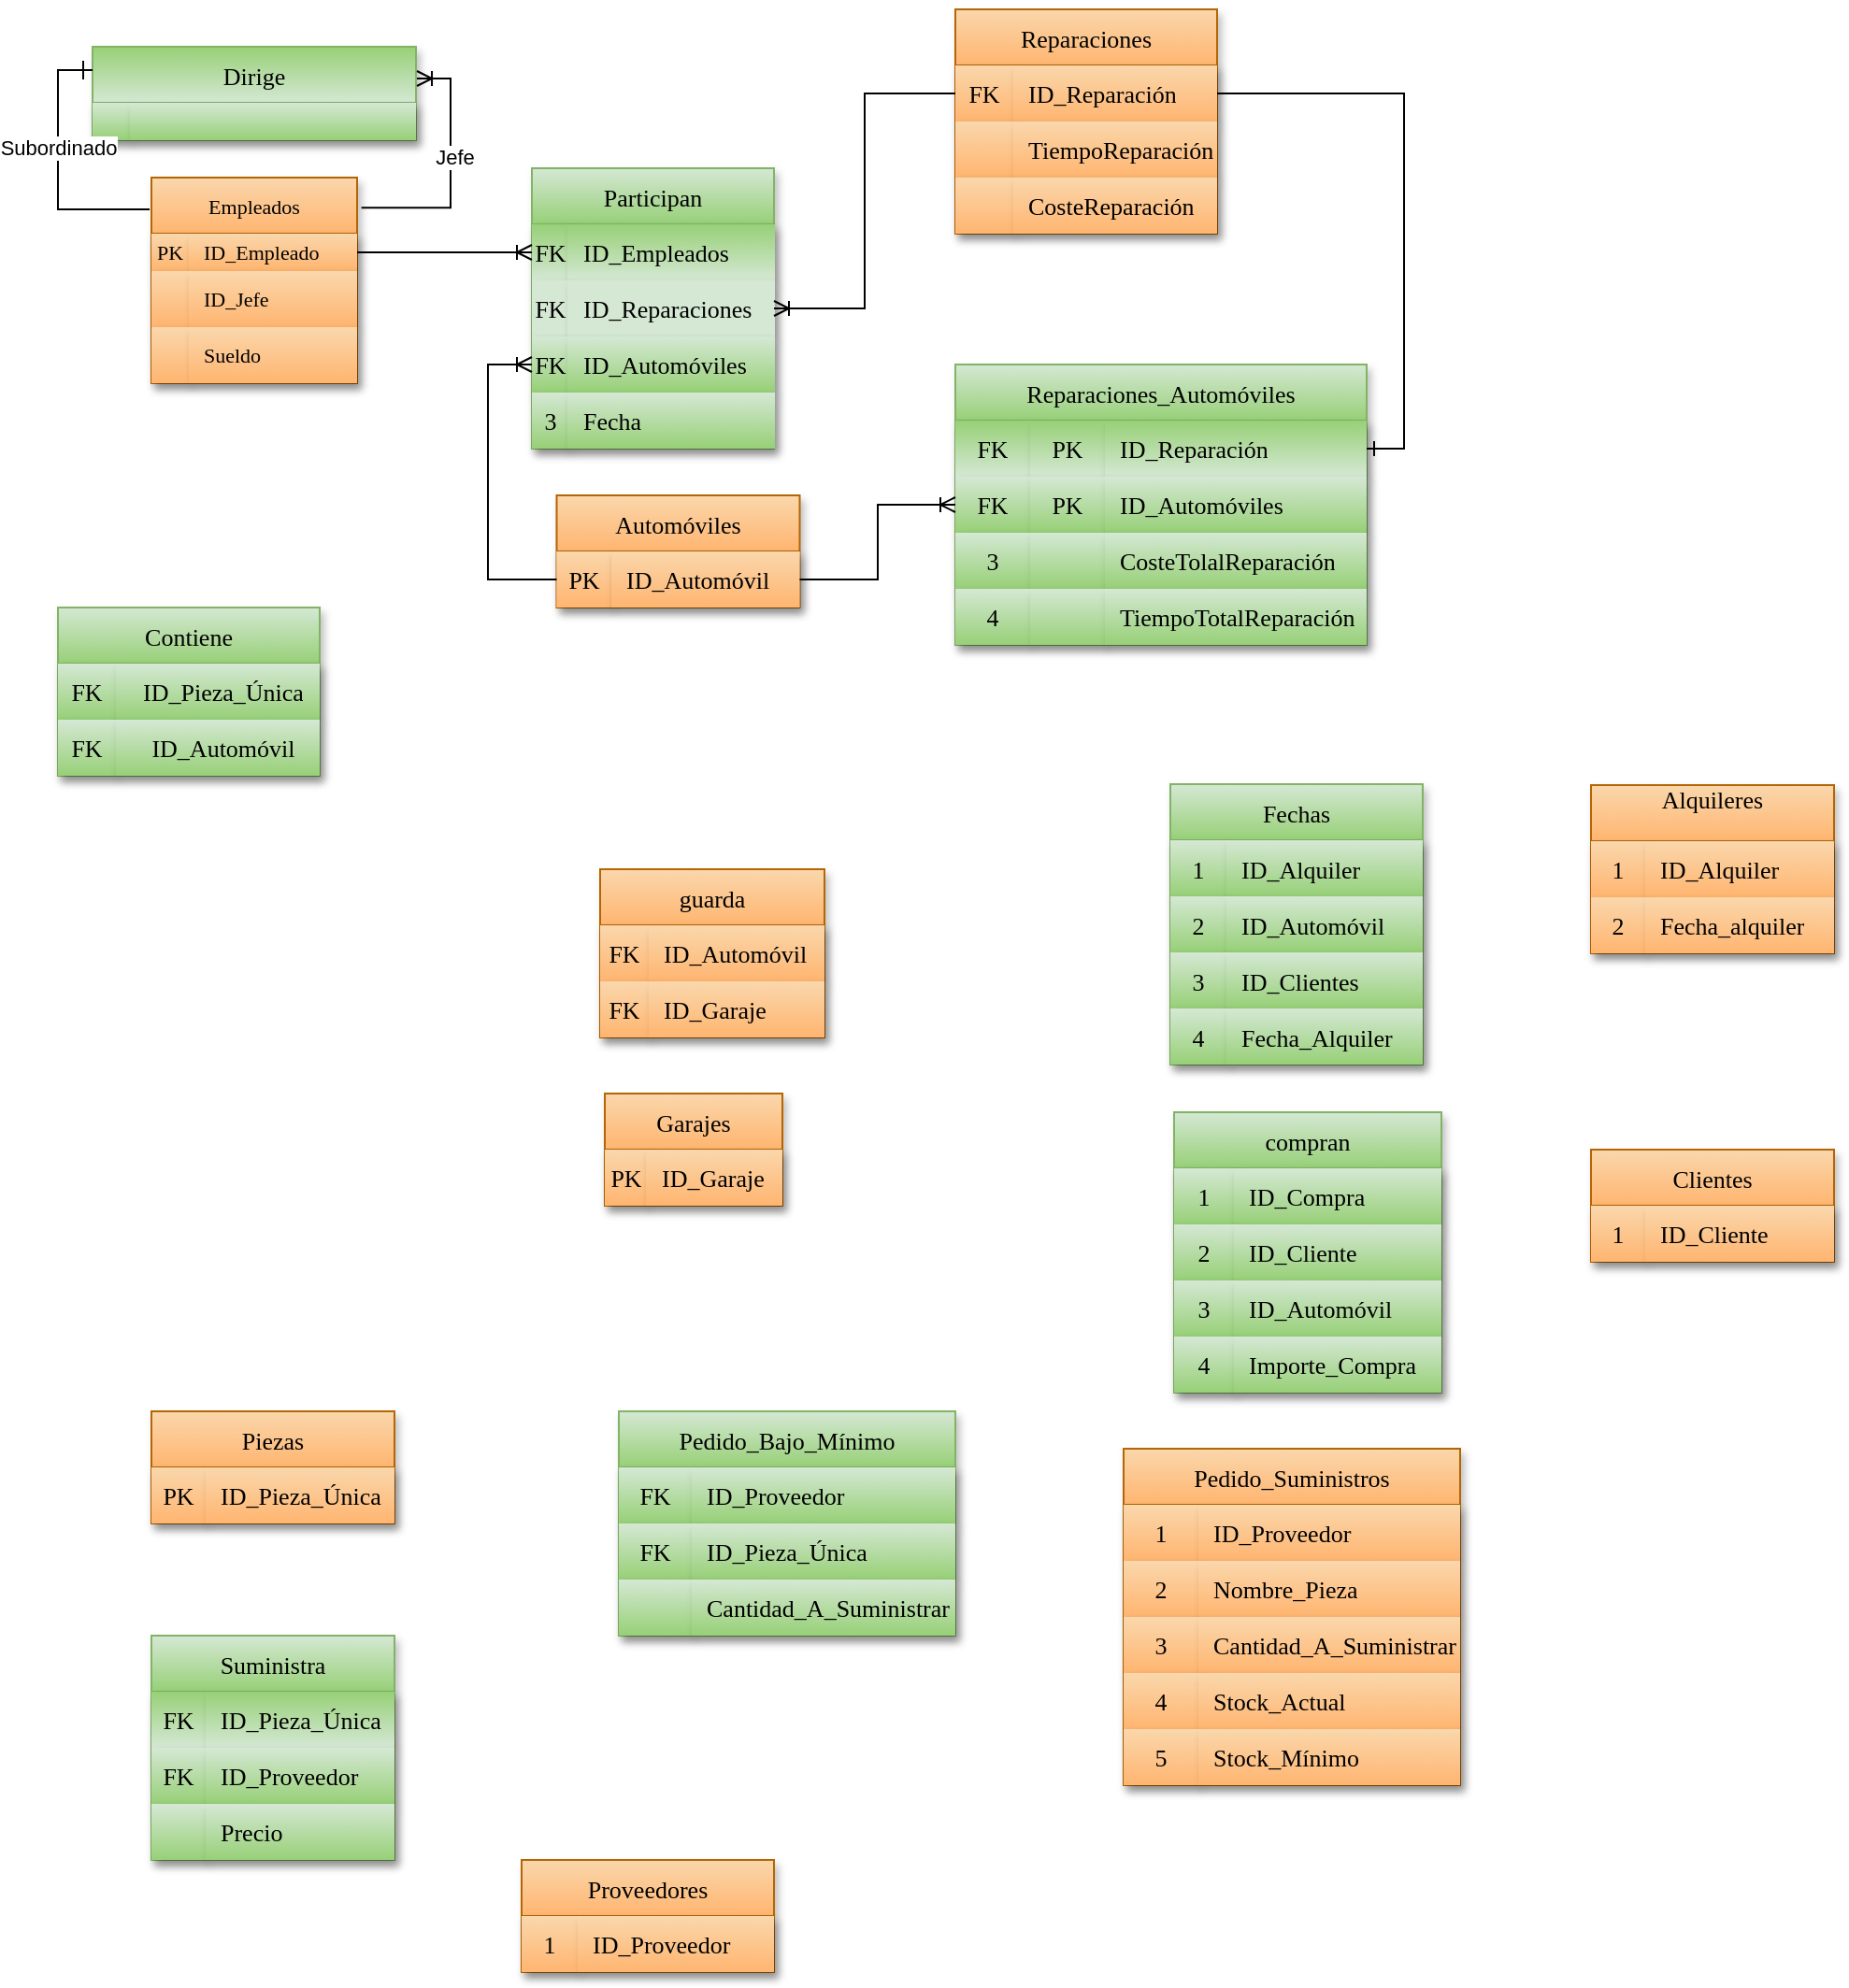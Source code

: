 <mxfile version="24.8.6">
  <diagram id="C5RBs43oDa-KdzZeNtuy" name="Page-1">
    <mxGraphModel dx="491" dy="697" grid="1" gridSize="10" guides="1" tooltips="1" connect="1" arrows="1" fold="1" page="1" pageScale="1" pageWidth="827" pageHeight="1169" math="0" shadow="0">
      <root>
        <mxCell id="WIyWlLk6GJQsqaUBKTNV-0" />
        <mxCell id="WIyWlLk6GJQsqaUBKTNV-1" parent="WIyWlLk6GJQsqaUBKTNV-0" />
        <mxCell id="Lp_pQAp0cszQT5dLAUMI-8" value="Dirige" style="shape=table;startSize=30;container=1;collapsible=0;childLayout=tableLayout;fixedRows=1;rowLines=0;fontStyle=0;strokeColor=#82b366;fontSize=13;fillColor=#d5e8d4;swimlaneFillColor=none;shadow=1;textShadow=0;labelBackgroundColor=none;labelBorderColor=none;gradientColor=#97d077;fontFamily=Times New Roman;gradientDirection=north;" parent="WIyWlLk6GJQsqaUBKTNV-1" vertex="1">
          <mxGeometry x="58.5" y="70" width="173" height="50" as="geometry" />
        </mxCell>
        <mxCell id="Lp_pQAp0cszQT5dLAUMI-9" value="" style="shape=tableRow;horizontal=0;startSize=0;swimlaneHead=0;swimlaneBody=0;top=0;left=0;bottom=0;right=0;collapsible=0;dropTarget=0;fillColor=#d5e8d4;points=[[0,0.5],[1,0.5]];portConstraint=eastwest;strokeColor=#82b366;fontSize=13;swimlaneFillColor=none;shadow=1;textShadow=0;labelBackgroundColor=none;labelBorderColor=none;gradientColor=#97d077;fontFamily=Times New Roman;" parent="Lp_pQAp0cszQT5dLAUMI-8" vertex="1">
          <mxGeometry y="30" width="173" height="20" as="geometry" />
        </mxCell>
        <mxCell id="Lp_pQAp0cszQT5dLAUMI-10" value="" style="shape=partialRectangle;html=1;whiteSpace=wrap;connectable=0;fillColor=#d5e8d4;top=0;left=0;bottom=0;right=0;overflow=hidden;pointerEvents=1;strokeColor=#82b366;fontSize=13;swimlaneFillColor=none;shadow=1;textShadow=0;labelBackgroundColor=none;labelBorderColor=none;gradientColor=#97d077;fontFamily=Times New Roman;" parent="Lp_pQAp0cszQT5dLAUMI-9" vertex="1">
          <mxGeometry width="20" height="20" as="geometry">
            <mxRectangle width="20" height="20" as="alternateBounds" />
          </mxGeometry>
        </mxCell>
        <mxCell id="Lp_pQAp0cszQT5dLAUMI-11" value="" style="shape=partialRectangle;html=1;whiteSpace=wrap;connectable=0;fillColor=#d5e8d4;top=0;left=0;bottom=0;right=0;align=left;spacingLeft=6;overflow=hidden;strokeColor=#82b366;fontSize=13;swimlaneFillColor=none;shadow=1;textShadow=0;labelBackgroundColor=none;labelBorderColor=none;gradientColor=#97d077;fontFamily=Times New Roman;" parent="Lp_pQAp0cszQT5dLAUMI-9" vertex="1">
          <mxGeometry x="20" width="153" height="20" as="geometry">
            <mxRectangle width="153" height="20" as="alternateBounds" />
          </mxGeometry>
        </mxCell>
        <mxCell id="Lp_pQAp0cszQT5dLAUMI-18" value="Reparaciones" style="shape=table;startSize=30;container=1;collapsible=0;childLayout=tableLayout;fixedRows=1;rowLines=0;fontStyle=0;strokeColor=#b46504;fontSize=13;fillColor=#fad7ac;swimlaneFillColor=none;shadow=1;textShadow=0;labelBackgroundColor=none;labelBorderColor=none;gradientColor=#FFB570;fontFamily=Times New Roman;" parent="WIyWlLk6GJQsqaUBKTNV-1" vertex="1">
          <mxGeometry x="520" y="50" width="140" height="120" as="geometry" />
        </mxCell>
        <mxCell id="Lp_pQAp0cszQT5dLAUMI-19" value="" style="shape=tableRow;horizontal=0;startSize=0;swimlaneHead=0;swimlaneBody=0;top=0;left=0;bottom=0;right=0;collapsible=0;dropTarget=0;fillColor=#fad7ac;points=[[0,0.5],[1,0.5]];portConstraint=eastwest;strokeColor=#b46504;fontSize=13;swimlaneFillColor=none;shadow=1;textShadow=0;labelBackgroundColor=none;labelBorderColor=none;gradientColor=#FFB570;fontFamily=Times New Roman;" parent="Lp_pQAp0cszQT5dLAUMI-18" vertex="1">
          <mxGeometry y="30" width="140" height="30" as="geometry" />
        </mxCell>
        <mxCell id="Lp_pQAp0cszQT5dLAUMI-20" value="FK" style="shape=partialRectangle;html=1;whiteSpace=wrap;connectable=0;fillColor=#fad7ac;top=0;left=0;bottom=0;right=0;overflow=hidden;pointerEvents=1;strokeColor=#b46504;fontSize=13;swimlaneFillColor=none;shadow=1;textShadow=0;labelBackgroundColor=none;labelBorderColor=none;gradientColor=#FFB570;fontFamily=Times New Roman;" parent="Lp_pQAp0cszQT5dLAUMI-19" vertex="1">
          <mxGeometry width="31" height="30" as="geometry">
            <mxRectangle width="31" height="30" as="alternateBounds" />
          </mxGeometry>
        </mxCell>
        <mxCell id="Lp_pQAp0cszQT5dLAUMI-21" value="ID_Reparación" style="shape=partialRectangle;html=1;whiteSpace=wrap;connectable=0;fillColor=#fad7ac;top=0;left=0;bottom=0;right=0;align=left;spacingLeft=6;overflow=hidden;strokeColor=#b46504;fontSize=13;swimlaneFillColor=none;shadow=1;textShadow=0;labelBackgroundColor=none;labelBorderColor=none;gradientColor=#FFB570;fontFamily=Times New Roman;" parent="Lp_pQAp0cszQT5dLAUMI-19" vertex="1">
          <mxGeometry x="31" width="109" height="30" as="geometry">
            <mxRectangle width="109" height="30" as="alternateBounds" />
          </mxGeometry>
        </mxCell>
        <mxCell id="Lp_pQAp0cszQT5dLAUMI-22" value="" style="shape=tableRow;horizontal=0;startSize=0;swimlaneHead=0;swimlaneBody=0;top=0;left=0;bottom=0;right=0;collapsible=0;dropTarget=0;fillColor=#fad7ac;points=[[0,0.5],[1,0.5]];portConstraint=eastwest;strokeColor=#b46504;fontSize=13;swimlaneFillColor=none;shadow=1;textShadow=0;labelBackgroundColor=none;labelBorderColor=none;gradientColor=#FFB570;fontFamily=Times New Roman;" parent="Lp_pQAp0cszQT5dLAUMI-18" vertex="1">
          <mxGeometry y="60" width="140" height="30" as="geometry" />
        </mxCell>
        <mxCell id="Lp_pQAp0cszQT5dLAUMI-23" value="" style="shape=partialRectangle;html=1;whiteSpace=wrap;connectable=0;fillColor=#fad7ac;top=0;left=0;bottom=0;right=0;overflow=hidden;strokeColor=#b46504;fontSize=13;swimlaneFillColor=none;shadow=1;textShadow=0;labelBackgroundColor=none;labelBorderColor=none;gradientColor=#FFB570;fontFamily=Times New Roman;" parent="Lp_pQAp0cszQT5dLAUMI-22" vertex="1">
          <mxGeometry width="31" height="30" as="geometry">
            <mxRectangle width="31" height="30" as="alternateBounds" />
          </mxGeometry>
        </mxCell>
        <mxCell id="Lp_pQAp0cszQT5dLAUMI-24" value="TiempoReparación" style="shape=partialRectangle;html=1;whiteSpace=wrap;connectable=0;fillColor=#fad7ac;top=0;left=0;bottom=0;right=0;align=left;spacingLeft=6;overflow=hidden;strokeColor=#b46504;fontSize=13;swimlaneFillColor=none;shadow=1;textShadow=0;labelBackgroundColor=none;labelBorderColor=none;gradientColor=#FFB570;fontFamily=Times New Roman;" parent="Lp_pQAp0cszQT5dLAUMI-22" vertex="1">
          <mxGeometry x="31" width="109" height="30" as="geometry">
            <mxRectangle width="109" height="30" as="alternateBounds" />
          </mxGeometry>
        </mxCell>
        <mxCell id="Lp_pQAp0cszQT5dLAUMI-25" value="" style="shape=tableRow;horizontal=0;startSize=0;swimlaneHead=0;swimlaneBody=0;top=0;left=0;bottom=0;right=0;collapsible=0;dropTarget=0;fillColor=#fad7ac;points=[[0,0.5],[1,0.5]];portConstraint=eastwest;strokeColor=#b46504;fontSize=13;swimlaneFillColor=none;shadow=1;textShadow=0;labelBackgroundColor=none;labelBorderColor=none;gradientColor=#FFB570;fontFamily=Times New Roman;" parent="Lp_pQAp0cszQT5dLAUMI-18" vertex="1">
          <mxGeometry y="90" width="140" height="30" as="geometry" />
        </mxCell>
        <mxCell id="Lp_pQAp0cszQT5dLAUMI-26" value="" style="shape=partialRectangle;html=1;whiteSpace=wrap;connectable=0;fillColor=#fad7ac;top=0;left=0;bottom=0;right=0;overflow=hidden;strokeColor=#b46504;fontSize=13;swimlaneFillColor=none;shadow=1;textShadow=0;labelBackgroundColor=none;labelBorderColor=none;gradientColor=#FFB570;fontFamily=Times New Roman;" parent="Lp_pQAp0cszQT5dLAUMI-25" vertex="1">
          <mxGeometry width="31" height="30" as="geometry">
            <mxRectangle width="31" height="30" as="alternateBounds" />
          </mxGeometry>
        </mxCell>
        <mxCell id="Lp_pQAp0cszQT5dLAUMI-27" value="CosteReparación" style="shape=partialRectangle;html=1;whiteSpace=wrap;connectable=0;fillColor=#fad7ac;top=0;left=0;bottom=0;right=0;align=left;spacingLeft=6;overflow=hidden;strokeColor=#b46504;fontSize=13;swimlaneFillColor=none;shadow=1;textShadow=0;labelBackgroundColor=none;labelBorderColor=none;gradientColor=#FFB570;fontFamily=Times New Roman;" parent="Lp_pQAp0cszQT5dLAUMI-25" vertex="1">
          <mxGeometry x="31" width="109" height="30" as="geometry">
            <mxRectangle width="109" height="30" as="alternateBounds" />
          </mxGeometry>
        </mxCell>
        <mxCell id="Lp_pQAp0cszQT5dLAUMI-28" value="Participan" style="shape=table;startSize=30;container=1;collapsible=0;childLayout=tableLayout;fixedRows=1;rowLines=0;fontStyle=0;strokeColor=#82b366;fontSize=13;fillColor=#d5e8d4;swimlaneFillColor=none;shadow=1;textShadow=0;labelBackgroundColor=none;labelBorderColor=none;gradientColor=#97d077;fontFamily=Times New Roman;" parent="WIyWlLk6GJQsqaUBKTNV-1" vertex="1">
          <mxGeometry x="293.5" y="135" width="129.5" height="150" as="geometry" />
        </mxCell>
        <mxCell id="nWBEI4UN-KS2f4wDshjL-10" style="shape=tableRow;horizontal=0;startSize=0;swimlaneHead=0;swimlaneBody=0;top=0;left=0;bottom=0;right=0;collapsible=0;dropTarget=0;fillColor=#d5e8d4;points=[[0,0.5],[1,0.5]];portConstraint=eastwest;strokeColor=#82b366;fontSize=13;swimlaneFillColor=none;shadow=1;textShadow=0;labelBackgroundColor=none;labelBorderColor=none;gradientColor=#97d077;fontFamily=Times New Roman;" vertex="1" parent="Lp_pQAp0cszQT5dLAUMI-28">
          <mxGeometry y="30" width="129.5" height="30" as="geometry" />
        </mxCell>
        <mxCell id="nWBEI4UN-KS2f4wDshjL-11" value="FK" style="shape=partialRectangle;html=1;whiteSpace=wrap;connectable=0;fillColor=#d5e8d4;top=0;left=0;bottom=0;right=0;overflow=hidden;pointerEvents=1;strokeColor=#82b366;fontSize=13;swimlaneFillColor=none;shadow=1;textShadow=0;labelBackgroundColor=none;labelBorderColor=none;gradientColor=#97d077;fontFamily=Times New Roman;gradientDirection=north;" vertex="1" parent="nWBEI4UN-KS2f4wDshjL-10">
          <mxGeometry width="19" height="30" as="geometry">
            <mxRectangle width="19" height="30" as="alternateBounds" />
          </mxGeometry>
        </mxCell>
        <mxCell id="nWBEI4UN-KS2f4wDshjL-12" value="ID_Empleados" style="shape=partialRectangle;html=1;whiteSpace=wrap;connectable=0;fillColor=#d5e8d4;top=0;left=0;bottom=0;right=0;align=left;spacingLeft=6;overflow=hidden;strokeColor=#82b366;fontSize=13;swimlaneFillColor=none;shadow=1;textShadow=0;labelBackgroundColor=none;labelBorderColor=none;gradientColor=#97d077;fontFamily=Times New Roman;gradientDirection=north;" vertex="1" parent="nWBEI4UN-KS2f4wDshjL-10">
          <mxGeometry x="19" width="111" height="30" as="geometry">
            <mxRectangle width="111" height="30" as="alternateBounds" />
          </mxGeometry>
        </mxCell>
        <mxCell id="Lp_pQAp0cszQT5dLAUMI-29" value="" style="shape=tableRow;horizontal=0;startSize=0;swimlaneHead=0;swimlaneBody=0;top=0;left=0;bottom=0;right=0;collapsible=0;dropTarget=0;fillColor=#d5e8d4;points=[[0,0.5],[1,0.5]];portConstraint=eastwest;strokeColor=#82b366;fontSize=13;swimlaneFillColor=none;shadow=1;textShadow=0;labelBackgroundColor=none;labelBorderColor=none;gradientColor=#97d077;fontFamily=Times New Roman;" parent="Lp_pQAp0cszQT5dLAUMI-28" vertex="1">
          <mxGeometry y="60" width="129.5" height="30" as="geometry" />
        </mxCell>
        <mxCell id="Lp_pQAp0cszQT5dLAUMI-30" value="FK" style="shape=partialRectangle;html=1;whiteSpace=wrap;connectable=0;fillColor=#d5e8d4;top=0;left=0;bottom=0;right=0;overflow=hidden;pointerEvents=1;strokeColor=#82b366;fontSize=13;swimlaneFillColor=none;shadow=1;textShadow=0;labelBackgroundColor=none;labelBorderColor=none;gradientColor=none;fontFamily=Times New Roman;gradientDirection=north;" parent="Lp_pQAp0cszQT5dLAUMI-29" vertex="1">
          <mxGeometry width="19" height="30" as="geometry">
            <mxRectangle width="19" height="30" as="alternateBounds" />
          </mxGeometry>
        </mxCell>
        <mxCell id="Lp_pQAp0cszQT5dLAUMI-31" value="ID_Reparaciones" style="shape=partialRectangle;html=1;whiteSpace=wrap;connectable=0;fillColor=#d5e8d4;top=0;left=0;bottom=0;right=0;align=left;spacingLeft=6;overflow=hidden;strokeColor=#82b366;fontSize=13;swimlaneFillColor=none;shadow=1;textShadow=0;labelBackgroundColor=none;labelBorderColor=none;gradientColor=none;fontFamily=Times New Roman;gradientDirection=north;" parent="Lp_pQAp0cszQT5dLAUMI-29" vertex="1">
          <mxGeometry x="19" width="111" height="30" as="geometry">
            <mxRectangle width="111" height="30" as="alternateBounds" />
          </mxGeometry>
        </mxCell>
        <mxCell id="Lp_pQAp0cszQT5dLAUMI-32" value="" style="shape=tableRow;horizontal=0;startSize=0;swimlaneHead=0;swimlaneBody=0;top=0;left=0;bottom=0;right=0;collapsible=0;dropTarget=0;fillColor=#d5e8d4;points=[[0,0.5],[1,0.5]];portConstraint=eastwest;strokeColor=#82b366;fontSize=13;swimlaneFillColor=none;shadow=1;textShadow=0;labelBackgroundColor=none;labelBorderColor=none;gradientColor=#97d077;fontFamily=Times New Roman;" parent="Lp_pQAp0cszQT5dLAUMI-28" vertex="1">
          <mxGeometry y="90" width="129.5" height="30" as="geometry" />
        </mxCell>
        <mxCell id="Lp_pQAp0cszQT5dLAUMI-33" value="FK" style="shape=partialRectangle;html=1;whiteSpace=wrap;connectable=0;fillColor=#d5e8d4;top=0;left=0;bottom=0;right=0;overflow=hidden;strokeColor=#82b366;fontSize=13;swimlaneFillColor=none;shadow=1;textShadow=0;labelBackgroundColor=none;labelBorderColor=none;gradientColor=#97d077;fontFamily=Times New Roman;" parent="Lp_pQAp0cszQT5dLAUMI-32" vertex="1">
          <mxGeometry width="19" height="30" as="geometry">
            <mxRectangle width="19" height="30" as="alternateBounds" />
          </mxGeometry>
        </mxCell>
        <mxCell id="Lp_pQAp0cszQT5dLAUMI-34" value="ID_Automóviles" style="shape=partialRectangle;html=1;whiteSpace=wrap;connectable=0;fillColor=#d5e8d4;top=0;left=0;bottom=0;right=0;align=left;spacingLeft=6;overflow=hidden;strokeColor=#82b366;fontSize=13;swimlaneFillColor=none;shadow=1;textShadow=0;labelBackgroundColor=none;labelBorderColor=none;gradientColor=#97d077;fontFamily=Times New Roman;" parent="Lp_pQAp0cszQT5dLAUMI-32" vertex="1">
          <mxGeometry x="19" width="111" height="30" as="geometry">
            <mxRectangle width="111" height="30" as="alternateBounds" />
          </mxGeometry>
        </mxCell>
        <mxCell id="Lp_pQAp0cszQT5dLAUMI-239" style="shape=tableRow;horizontal=0;startSize=0;swimlaneHead=0;swimlaneBody=0;top=0;left=0;bottom=0;right=0;collapsible=0;dropTarget=0;fillColor=#d5e8d4;points=[[0,0.5],[1,0.5]];portConstraint=eastwest;strokeColor=#82b366;fontSize=13;swimlaneFillColor=none;shadow=1;textShadow=0;labelBackgroundColor=none;labelBorderColor=none;gradientColor=#97d077;fontFamily=Times New Roman;" parent="Lp_pQAp0cszQT5dLAUMI-28" vertex="1">
          <mxGeometry y="120" width="129.5" height="30" as="geometry" />
        </mxCell>
        <mxCell id="Lp_pQAp0cszQT5dLAUMI-240" value="3" style="shape=partialRectangle;html=1;whiteSpace=wrap;connectable=0;fillColor=#d5e8d4;top=0;left=0;bottom=0;right=0;overflow=hidden;strokeColor=#82b366;fontSize=13;swimlaneFillColor=none;shadow=1;textShadow=0;labelBackgroundColor=none;labelBorderColor=none;gradientColor=#97d077;fontFamily=Times New Roman;" parent="Lp_pQAp0cszQT5dLAUMI-239" vertex="1">
          <mxGeometry width="19" height="30" as="geometry">
            <mxRectangle width="19" height="30" as="alternateBounds" />
          </mxGeometry>
        </mxCell>
        <mxCell id="Lp_pQAp0cszQT5dLAUMI-241" value="Fecha" style="shape=partialRectangle;html=1;whiteSpace=wrap;connectable=0;fillColor=#d5e8d4;top=0;left=0;bottom=0;right=0;align=left;spacingLeft=6;overflow=hidden;strokeColor=#82b366;fontSize=13;swimlaneFillColor=none;shadow=1;textShadow=0;labelBackgroundColor=none;labelBorderColor=none;gradientColor=#97d077;fontFamily=Times New Roman;" parent="Lp_pQAp0cszQT5dLAUMI-239" vertex="1">
          <mxGeometry x="19" width="111" height="30" as="geometry">
            <mxRectangle width="111" height="30" as="alternateBounds" />
          </mxGeometry>
        </mxCell>
        <mxCell id="Lp_pQAp0cszQT5dLAUMI-38" value="Reparaciones_Automóviles" style="shape=table;startSize=30;container=1;collapsible=0;childLayout=tableLayout;fixedRows=1;rowLines=0;fontStyle=0;strokeColor=#82b366;fontSize=13;fillColor=#d5e8d4;swimlaneFillColor=none;shadow=1;textShadow=0;labelBackgroundColor=none;labelBorderColor=none;gradientColor=#97d077;fontFamily=Times New Roman;swimlaneLine=1;" parent="WIyWlLk6GJQsqaUBKTNV-1" vertex="1">
          <mxGeometry x="520" y="240" width="220" height="150" as="geometry" />
        </mxCell>
        <mxCell id="Lp_pQAp0cszQT5dLAUMI-39" value="" style="shape=tableRow;horizontal=0;startSize=0;swimlaneHead=0;swimlaneBody=0;top=0;left=0;bottom=0;right=0;collapsible=0;dropTarget=0;fillColor=#d5e8d4;points=[[0,0.5],[1,0.5]];portConstraint=eastwest;strokeColor=#82b366;fontSize=13;swimlaneFillColor=none;shadow=1;textShadow=0;labelBackgroundColor=none;labelBorderColor=none;gradientColor=#97d077;fontFamily=Times New Roman;gradientDirection=north;swimlaneLine=1;" parent="Lp_pQAp0cszQT5dLAUMI-38" vertex="1">
          <mxGeometry y="30" width="220" height="30" as="geometry" />
        </mxCell>
        <mxCell id="Lp_pQAp0cszQT5dLAUMI-40" value="FK" style="shape=partialRectangle;html=1;whiteSpace=wrap;connectable=0;fillColor=#d5e8d4;top=0;left=0;bottom=0;right=0;overflow=hidden;pointerEvents=1;strokeColor=#82b366;fontSize=13;swimlaneFillColor=none;shadow=1;textShadow=0;labelBackgroundColor=none;labelBorderColor=none;gradientColor=#97d077;fontFamily=Times New Roman;gradientDirection=north;swimlaneLine=1;" parent="Lp_pQAp0cszQT5dLAUMI-39" vertex="1">
          <mxGeometry width="40" height="30" as="geometry">
            <mxRectangle width="40" height="30" as="alternateBounds" />
          </mxGeometry>
        </mxCell>
        <mxCell id="nWBEI4UN-KS2f4wDshjL-23" value="PK" style="shape=partialRectangle;html=1;whiteSpace=wrap;connectable=0;fillColor=#d5e8d4;top=0;left=0;bottom=0;right=0;overflow=hidden;pointerEvents=1;strokeColor=#82b366;fontSize=13;swimlaneFillColor=none;shadow=1;textShadow=0;labelBackgroundColor=none;labelBorderColor=none;gradientColor=#97d077;fontFamily=Times New Roman;gradientDirection=north;swimlaneLine=1;" vertex="1" parent="Lp_pQAp0cszQT5dLAUMI-39">
          <mxGeometry x="40" width="40" height="30" as="geometry">
            <mxRectangle width="40" height="30" as="alternateBounds" />
          </mxGeometry>
        </mxCell>
        <mxCell id="Lp_pQAp0cszQT5dLAUMI-41" value="ID_Reparación" style="shape=partialRectangle;html=1;whiteSpace=wrap;connectable=0;fillColor=#d5e8d4;top=0;left=0;bottom=0;right=0;align=left;spacingLeft=6;overflow=hidden;strokeColor=#82b366;fontSize=13;swimlaneFillColor=none;shadow=1;textShadow=0;labelBackgroundColor=none;labelBorderColor=none;gradientColor=#97d077;fontFamily=Times New Roman;gradientDirection=north;swimlaneLine=1;" parent="Lp_pQAp0cszQT5dLAUMI-39" vertex="1">
          <mxGeometry x="80" width="140" height="30" as="geometry">
            <mxRectangle width="140" height="30" as="alternateBounds" />
          </mxGeometry>
        </mxCell>
        <mxCell id="Lp_pQAp0cszQT5dLAUMI-42" value="" style="shape=tableRow;horizontal=0;startSize=0;swimlaneHead=0;swimlaneBody=0;top=0;left=0;bottom=0;right=0;collapsible=0;dropTarget=0;fillColor=#d5e8d4;points=[[0,0.5],[1,0.5]];portConstraint=eastwest;strokeColor=#82b366;fontSize=13;swimlaneFillColor=none;shadow=1;textShadow=0;labelBackgroundColor=none;labelBorderColor=none;gradientColor=#97d077;fontFamily=Times New Roman;swimlaneLine=1;" parent="Lp_pQAp0cszQT5dLAUMI-38" vertex="1">
          <mxGeometry y="60" width="220" height="30" as="geometry" />
        </mxCell>
        <mxCell id="Lp_pQAp0cszQT5dLAUMI-43" value="FK" style="shape=partialRectangle;html=1;whiteSpace=wrap;connectable=0;fillColor=#d5e8d4;top=0;left=0;bottom=0;right=0;overflow=hidden;strokeColor=#82b366;fontSize=13;swimlaneFillColor=none;shadow=1;textShadow=0;labelBackgroundColor=none;labelBorderColor=none;gradientColor=#97d077;fontFamily=Times New Roman;swimlaneLine=1;" parent="Lp_pQAp0cszQT5dLAUMI-42" vertex="1">
          <mxGeometry width="40" height="30" as="geometry">
            <mxRectangle width="40" height="30" as="alternateBounds" />
          </mxGeometry>
        </mxCell>
        <mxCell id="nWBEI4UN-KS2f4wDshjL-24" value="PK" style="shape=partialRectangle;html=1;whiteSpace=wrap;connectable=0;fillColor=#d5e8d4;top=0;left=0;bottom=0;right=0;overflow=hidden;strokeColor=#82b366;fontSize=13;swimlaneFillColor=none;shadow=1;textShadow=0;labelBackgroundColor=none;labelBorderColor=none;gradientColor=#97d077;fontFamily=Times New Roman;swimlaneLine=1;" vertex="1" parent="Lp_pQAp0cszQT5dLAUMI-42">
          <mxGeometry x="40" width="40" height="30" as="geometry">
            <mxRectangle width="40" height="30" as="alternateBounds" />
          </mxGeometry>
        </mxCell>
        <mxCell id="Lp_pQAp0cszQT5dLAUMI-44" value="ID_Automóviles" style="shape=partialRectangle;html=1;whiteSpace=wrap;connectable=0;fillColor=#d5e8d4;top=0;left=0;bottom=0;right=0;align=left;spacingLeft=6;overflow=hidden;strokeColor=#82b366;fontSize=13;swimlaneFillColor=none;shadow=1;textShadow=0;labelBackgroundColor=none;labelBorderColor=none;gradientColor=#97d077;fontFamily=Times New Roman;swimlaneLine=1;" parent="Lp_pQAp0cszQT5dLAUMI-42" vertex="1">
          <mxGeometry x="80" width="140" height="30" as="geometry">
            <mxRectangle width="140" height="30" as="alternateBounds" />
          </mxGeometry>
        </mxCell>
        <mxCell id="Lp_pQAp0cszQT5dLAUMI-45" value="" style="shape=tableRow;horizontal=0;startSize=0;swimlaneHead=0;swimlaneBody=0;top=0;left=0;bottom=0;right=0;collapsible=0;dropTarget=0;fillColor=#d5e8d4;points=[[0,0.5],[1,0.5]];portConstraint=eastwest;strokeColor=#82b366;fontSize=13;swimlaneFillColor=none;shadow=1;textShadow=0;labelBackgroundColor=none;labelBorderColor=none;gradientColor=#97d077;fontFamily=Times New Roman;swimlaneLine=1;" parent="Lp_pQAp0cszQT5dLAUMI-38" vertex="1">
          <mxGeometry y="90" width="220" height="30" as="geometry" />
        </mxCell>
        <mxCell id="Lp_pQAp0cszQT5dLAUMI-46" value="3" style="shape=partialRectangle;html=1;whiteSpace=wrap;connectable=0;fillColor=#d5e8d4;top=0;left=0;bottom=0;right=0;overflow=hidden;strokeColor=#82b366;fontSize=13;swimlaneFillColor=none;shadow=1;textShadow=0;labelBackgroundColor=none;labelBorderColor=none;gradientColor=#97d077;fontFamily=Times New Roman;swimlaneLine=1;" parent="Lp_pQAp0cszQT5dLAUMI-45" vertex="1">
          <mxGeometry width="40" height="30" as="geometry">
            <mxRectangle width="40" height="30" as="alternateBounds" />
          </mxGeometry>
        </mxCell>
        <mxCell id="nWBEI4UN-KS2f4wDshjL-25" style="shape=partialRectangle;html=1;whiteSpace=wrap;connectable=0;fillColor=#d5e8d4;top=0;left=0;bottom=0;right=0;overflow=hidden;strokeColor=#82b366;fontSize=13;swimlaneFillColor=none;shadow=1;textShadow=0;labelBackgroundColor=none;labelBorderColor=none;gradientColor=#97d077;fontFamily=Times New Roman;swimlaneLine=1;" vertex="1" parent="Lp_pQAp0cszQT5dLAUMI-45">
          <mxGeometry x="40" width="40" height="30" as="geometry">
            <mxRectangle width="40" height="30" as="alternateBounds" />
          </mxGeometry>
        </mxCell>
        <mxCell id="Lp_pQAp0cszQT5dLAUMI-47" value="CosteTolalReparación" style="shape=partialRectangle;html=1;whiteSpace=wrap;connectable=0;fillColor=#d5e8d4;top=0;left=0;bottom=0;right=0;align=left;spacingLeft=6;overflow=hidden;strokeColor=#82b366;fontSize=13;swimlaneFillColor=none;shadow=1;textShadow=0;labelBackgroundColor=none;labelBorderColor=none;gradientColor=#97d077;fontFamily=Times New Roman;swimlaneLine=1;" parent="Lp_pQAp0cszQT5dLAUMI-45" vertex="1">
          <mxGeometry x="80" width="140" height="30" as="geometry">
            <mxRectangle width="140" height="30" as="alternateBounds" />
          </mxGeometry>
        </mxCell>
        <mxCell id="Lp_pQAp0cszQT5dLAUMI-220" style="shape=tableRow;horizontal=0;startSize=0;swimlaneHead=0;swimlaneBody=0;top=0;left=0;bottom=0;right=0;collapsible=0;dropTarget=0;fillColor=#d5e8d4;points=[[0,0.5],[1,0.5]];portConstraint=eastwest;strokeColor=#82b366;fontSize=13;swimlaneFillColor=none;shadow=1;textShadow=0;labelBackgroundColor=none;labelBorderColor=none;gradientColor=#97d077;fontFamily=Times New Roman;swimlaneLine=1;" parent="Lp_pQAp0cszQT5dLAUMI-38" vertex="1">
          <mxGeometry y="120" width="220" height="30" as="geometry" />
        </mxCell>
        <mxCell id="Lp_pQAp0cszQT5dLAUMI-221" value="4" style="shape=partialRectangle;html=1;whiteSpace=wrap;connectable=0;fillColor=#d5e8d4;top=0;left=0;bottom=0;right=0;overflow=hidden;strokeColor=#82b366;fontSize=13;swimlaneFillColor=none;shadow=1;textShadow=0;labelBackgroundColor=none;labelBorderColor=none;gradientColor=#97d077;fontFamily=Times New Roman;swimlaneLine=1;" parent="Lp_pQAp0cszQT5dLAUMI-220" vertex="1">
          <mxGeometry width="40" height="30" as="geometry">
            <mxRectangle width="40" height="30" as="alternateBounds" />
          </mxGeometry>
        </mxCell>
        <mxCell id="nWBEI4UN-KS2f4wDshjL-26" style="shape=partialRectangle;html=1;whiteSpace=wrap;connectable=0;fillColor=#d5e8d4;top=0;left=0;bottom=0;right=0;overflow=hidden;strokeColor=#82b366;fontSize=13;swimlaneFillColor=none;shadow=1;textShadow=0;labelBackgroundColor=none;labelBorderColor=none;gradientColor=#97d077;fontFamily=Times New Roman;swimlaneLine=1;" vertex="1" parent="Lp_pQAp0cszQT5dLAUMI-220">
          <mxGeometry x="40" width="40" height="30" as="geometry">
            <mxRectangle width="40" height="30" as="alternateBounds" />
          </mxGeometry>
        </mxCell>
        <mxCell id="Lp_pQAp0cszQT5dLAUMI-222" value="TiempoTotalReparación" style="shape=partialRectangle;html=1;whiteSpace=wrap;connectable=0;fillColor=#d5e8d4;top=0;left=0;bottom=0;right=0;align=left;spacingLeft=6;overflow=hidden;strokeColor=#82b366;fontSize=13;swimlaneFillColor=none;shadow=1;textShadow=0;labelBackgroundColor=none;labelBorderColor=none;gradientColor=#97d077;fontFamily=Times New Roman;swimlaneLine=1;" parent="Lp_pQAp0cszQT5dLAUMI-220" vertex="1">
          <mxGeometry x="80" width="140" height="30" as="geometry">
            <mxRectangle width="140" height="30" as="alternateBounds" />
          </mxGeometry>
        </mxCell>
        <mxCell id="Lp_pQAp0cszQT5dLAUMI-48" value="Suministra" style="shape=table;startSize=30;container=1;collapsible=0;childLayout=tableLayout;fixedRows=1;rowLines=0;fontStyle=0;strokeColor=#82b366;fontSize=13;fillColor=#d5e8d4;swimlaneFillColor=none;shadow=1;textShadow=0;labelBackgroundColor=none;labelBorderColor=none;gradientColor=#97d077;fontFamily=Times New Roman;" parent="WIyWlLk6GJQsqaUBKTNV-1" vertex="1">
          <mxGeometry x="90" y="920" width="130" height="120" as="geometry" />
        </mxCell>
        <mxCell id="Lp_pQAp0cszQT5dLAUMI-49" value="" style="shape=tableRow;horizontal=0;startSize=0;swimlaneHead=0;swimlaneBody=0;top=0;left=0;bottom=0;right=0;collapsible=0;dropTarget=0;fillColor=#d5e8d4;points=[[0,0.5],[1,0.5]];portConstraint=eastwest;strokeColor=#82b366;fontSize=13;swimlaneFillColor=none;shadow=1;textShadow=0;labelBackgroundColor=none;labelBorderColor=none;gradientColor=#97d077;fontFamily=Times New Roman;" parent="Lp_pQAp0cszQT5dLAUMI-48" vertex="1">
          <mxGeometry y="30" width="130" height="30" as="geometry" />
        </mxCell>
        <mxCell id="Lp_pQAp0cszQT5dLAUMI-50" value="FK" style="shape=partialRectangle;html=1;whiteSpace=wrap;connectable=0;fillColor=#d5e8d4;top=0;left=0;bottom=0;right=0;overflow=hidden;pointerEvents=1;strokeColor=#82b366;fontSize=13;swimlaneFillColor=none;shadow=1;textShadow=0;labelBackgroundColor=none;labelBorderColor=none;gradientColor=#97d077;fontFamily=Times New Roman;gradientDirection=north;" parent="Lp_pQAp0cszQT5dLAUMI-49" vertex="1">
          <mxGeometry width="29" height="30" as="geometry">
            <mxRectangle width="29" height="30" as="alternateBounds" />
          </mxGeometry>
        </mxCell>
        <mxCell id="Lp_pQAp0cszQT5dLAUMI-51" value="ID_Pieza_Única" style="shape=partialRectangle;html=1;whiteSpace=wrap;connectable=0;fillColor=#d5e8d4;top=0;left=0;bottom=0;right=0;align=left;spacingLeft=6;overflow=hidden;strokeColor=#82b366;fontSize=13;swimlaneFillColor=none;shadow=1;textShadow=0;labelBackgroundColor=none;labelBorderColor=none;gradientColor=#97d077;fontFamily=Times New Roman;gradientDirection=north;" parent="Lp_pQAp0cszQT5dLAUMI-49" vertex="1">
          <mxGeometry x="29" width="101" height="30" as="geometry">
            <mxRectangle width="101" height="30" as="alternateBounds" />
          </mxGeometry>
        </mxCell>
        <mxCell id="Lp_pQAp0cszQT5dLAUMI-52" value="" style="shape=tableRow;horizontal=0;startSize=0;swimlaneHead=0;swimlaneBody=0;top=0;left=0;bottom=0;right=0;collapsible=0;dropTarget=0;fillColor=#d5e8d4;points=[[0,0.5],[1,0.5]];portConstraint=eastwest;strokeColor=#82b366;fontSize=13;swimlaneFillColor=none;shadow=1;textShadow=0;labelBackgroundColor=none;labelBorderColor=none;gradientColor=#97d077;fontFamily=Times New Roman;" parent="Lp_pQAp0cszQT5dLAUMI-48" vertex="1">
          <mxGeometry y="60" width="130" height="30" as="geometry" />
        </mxCell>
        <mxCell id="Lp_pQAp0cszQT5dLAUMI-53" value="FK" style="shape=partialRectangle;html=1;whiteSpace=wrap;connectable=0;fillColor=#d5e8d4;top=0;left=0;bottom=0;right=0;overflow=hidden;strokeColor=#82b366;fontSize=13;swimlaneFillColor=none;shadow=1;textShadow=0;labelBackgroundColor=none;labelBorderColor=none;gradientColor=#97d077;fontFamily=Times New Roman;" parent="Lp_pQAp0cszQT5dLAUMI-52" vertex="1">
          <mxGeometry width="29" height="30" as="geometry">
            <mxRectangle width="29" height="30" as="alternateBounds" />
          </mxGeometry>
        </mxCell>
        <mxCell id="Lp_pQAp0cszQT5dLAUMI-54" value="ID_Proveedor" style="shape=partialRectangle;html=1;whiteSpace=wrap;connectable=0;fillColor=#d5e8d4;top=0;left=0;bottom=0;right=0;align=left;spacingLeft=6;overflow=hidden;strokeColor=#82b366;fontSize=13;swimlaneFillColor=none;shadow=1;textShadow=0;labelBackgroundColor=none;labelBorderColor=none;gradientColor=#97d077;fontFamily=Times New Roman;" parent="Lp_pQAp0cszQT5dLAUMI-52" vertex="1">
          <mxGeometry x="29" width="101" height="30" as="geometry">
            <mxRectangle width="101" height="30" as="alternateBounds" />
          </mxGeometry>
        </mxCell>
        <mxCell id="Lp_pQAp0cszQT5dLAUMI-236" style="shape=tableRow;horizontal=0;startSize=0;swimlaneHead=0;swimlaneBody=0;top=0;left=0;bottom=0;right=0;collapsible=0;dropTarget=0;fillColor=#d5e8d4;points=[[0,0.5],[1,0.5]];portConstraint=eastwest;strokeColor=#82b366;fontSize=13;swimlaneFillColor=none;shadow=1;textShadow=0;labelBackgroundColor=none;labelBorderColor=none;gradientColor=#97d077;fontFamily=Times New Roman;" parent="Lp_pQAp0cszQT5dLAUMI-48" vertex="1">
          <mxGeometry y="90" width="130" height="30" as="geometry" />
        </mxCell>
        <mxCell id="Lp_pQAp0cszQT5dLAUMI-237" value="" style="shape=partialRectangle;html=1;whiteSpace=wrap;connectable=0;fillColor=#d5e8d4;top=0;left=0;bottom=0;right=0;overflow=hidden;strokeColor=#82b366;fontSize=13;swimlaneFillColor=none;shadow=1;textShadow=0;labelBackgroundColor=none;labelBorderColor=none;gradientColor=#97d077;fontFamily=Times New Roman;" parent="Lp_pQAp0cszQT5dLAUMI-236" vertex="1">
          <mxGeometry width="29" height="30" as="geometry">
            <mxRectangle width="29" height="30" as="alternateBounds" />
          </mxGeometry>
        </mxCell>
        <mxCell id="Lp_pQAp0cszQT5dLAUMI-238" value="Precio" style="shape=partialRectangle;html=1;whiteSpace=wrap;connectable=0;fillColor=#d5e8d4;top=0;left=0;bottom=0;right=0;align=left;spacingLeft=6;overflow=hidden;strokeColor=#82b366;fontSize=13;swimlaneFillColor=none;shadow=1;textShadow=0;labelBackgroundColor=none;labelBorderColor=none;gradientColor=#97d077;fontFamily=Times New Roman;" parent="Lp_pQAp0cszQT5dLAUMI-236" vertex="1">
          <mxGeometry x="29" width="101" height="30" as="geometry">
            <mxRectangle width="101" height="30" as="alternateBounds" />
          </mxGeometry>
        </mxCell>
        <mxCell id="Lp_pQAp0cszQT5dLAUMI-58" value="guarda" style="shape=table;startSize=30;container=1;collapsible=0;childLayout=tableLayout;fixedRows=1;rowLines=0;fontStyle=0;strokeColor=#b46504;fontSize=13;fillColor=#fad7ac;swimlaneFillColor=none;shadow=1;textShadow=0;labelBackgroundColor=none;labelBorderColor=none;gradientColor=#FFB570;fontFamily=Times New Roman;" parent="WIyWlLk6GJQsqaUBKTNV-1" vertex="1">
          <mxGeometry x="330" y="510" width="120" height="90" as="geometry" />
        </mxCell>
        <mxCell id="Lp_pQAp0cszQT5dLAUMI-59" value="" style="shape=tableRow;horizontal=0;startSize=0;swimlaneHead=0;swimlaneBody=0;top=0;left=0;bottom=0;right=0;collapsible=0;dropTarget=0;fillColor=#fad7ac;points=[[0,0.5],[1,0.5]];portConstraint=eastwest;strokeColor=#b46504;fontSize=13;swimlaneFillColor=none;shadow=1;textShadow=0;labelBackgroundColor=none;labelBorderColor=none;gradientColor=#FFB570;fontFamily=Times New Roman;" parent="Lp_pQAp0cszQT5dLAUMI-58" vertex="1">
          <mxGeometry y="30" width="120" height="30" as="geometry" />
        </mxCell>
        <mxCell id="Lp_pQAp0cszQT5dLAUMI-60" value="FK" style="shape=partialRectangle;html=1;whiteSpace=wrap;connectable=0;fillColor=#fad7ac;top=0;left=0;bottom=0;right=0;overflow=hidden;pointerEvents=1;strokeColor=#b46504;fontSize=13;swimlaneFillColor=none;shadow=1;textShadow=0;labelBackgroundColor=none;labelBorderColor=none;gradientColor=#FFB570;fontFamily=Times New Roman;" parent="Lp_pQAp0cszQT5dLAUMI-59" vertex="1">
          <mxGeometry width="26" height="30" as="geometry">
            <mxRectangle width="26" height="30" as="alternateBounds" />
          </mxGeometry>
        </mxCell>
        <mxCell id="Lp_pQAp0cszQT5dLAUMI-61" value="ID_Automóvil" style="shape=partialRectangle;html=1;whiteSpace=wrap;connectable=0;fillColor=#fad7ac;top=0;left=0;bottom=0;right=0;align=left;spacingLeft=6;overflow=hidden;strokeColor=#b46504;fontSize=13;swimlaneFillColor=none;shadow=1;textShadow=0;labelBackgroundColor=none;labelBorderColor=none;gradientColor=#FFB570;fontFamily=Times New Roman;" parent="Lp_pQAp0cszQT5dLAUMI-59" vertex="1">
          <mxGeometry x="26" width="94" height="30" as="geometry">
            <mxRectangle width="94" height="30" as="alternateBounds" />
          </mxGeometry>
        </mxCell>
        <mxCell id="Lp_pQAp0cszQT5dLAUMI-62" value="" style="shape=tableRow;horizontal=0;startSize=0;swimlaneHead=0;swimlaneBody=0;top=0;left=0;bottom=0;right=0;collapsible=0;dropTarget=0;fillColor=#fad7ac;points=[[0,0.5],[1,0.5]];portConstraint=eastwest;strokeColor=#b46504;fontSize=13;swimlaneFillColor=none;shadow=1;textShadow=0;labelBackgroundColor=none;labelBorderColor=none;gradientColor=#FFB570;fontFamily=Times New Roman;" parent="Lp_pQAp0cszQT5dLAUMI-58" vertex="1">
          <mxGeometry y="60" width="120" height="30" as="geometry" />
        </mxCell>
        <mxCell id="Lp_pQAp0cszQT5dLAUMI-63" value="FK" style="shape=partialRectangle;html=1;whiteSpace=wrap;connectable=0;fillColor=#fad7ac;top=0;left=0;bottom=0;right=0;overflow=hidden;strokeColor=#b46504;fontSize=13;swimlaneFillColor=none;shadow=1;textShadow=0;labelBackgroundColor=none;labelBorderColor=none;gradientColor=#FFB570;fontFamily=Times New Roman;" parent="Lp_pQAp0cszQT5dLAUMI-62" vertex="1">
          <mxGeometry width="26" height="30" as="geometry">
            <mxRectangle width="26" height="30" as="alternateBounds" />
          </mxGeometry>
        </mxCell>
        <mxCell id="Lp_pQAp0cszQT5dLAUMI-64" value="ID_Garaje" style="shape=partialRectangle;html=1;whiteSpace=wrap;connectable=0;fillColor=#fad7ac;top=0;left=0;bottom=0;right=0;align=left;spacingLeft=6;overflow=hidden;strokeColor=#b46504;fontSize=13;swimlaneFillColor=none;shadow=1;textShadow=0;labelBackgroundColor=none;labelBorderColor=none;gradientColor=#FFB570;fontFamily=Times New Roman;" parent="Lp_pQAp0cszQT5dLAUMI-62" vertex="1">
          <mxGeometry x="26" width="94" height="30" as="geometry">
            <mxRectangle width="94" height="30" as="alternateBounds" />
          </mxGeometry>
        </mxCell>
        <mxCell id="Lp_pQAp0cszQT5dLAUMI-68" value="Empleados" style="shape=table;startSize=30;container=1;collapsible=0;childLayout=tableLayout;fixedRows=1;rowLines=0;fontStyle=0;strokeColor=#b46504;fontSize=11;fillColor=#fad7ac;swimlaneFillColor=none;shadow=1;textShadow=0;labelBackgroundColor=none;labelBorderColor=none;gradientColor=#FFB570;fontFamily=Times New Roman;" parent="WIyWlLk6GJQsqaUBKTNV-1" vertex="1">
          <mxGeometry x="90" y="140" width="110" height="110" as="geometry" />
        </mxCell>
        <mxCell id="Lp_pQAp0cszQT5dLAUMI-69" value="" style="shape=tableRow;horizontal=0;startSize=0;swimlaneHead=0;swimlaneBody=0;top=0;left=0;bottom=0;right=0;collapsible=0;dropTarget=0;fillColor=#fad7ac;points=[[0,0.5],[1,0.5]];portConstraint=eastwest;strokeColor=#b46504;fontSize=11;swimlaneFillColor=none;shadow=1;textShadow=0;labelBackgroundColor=none;labelBorderColor=none;gradientColor=#FFB570;fontFamily=Times New Roman;" parent="Lp_pQAp0cszQT5dLAUMI-68" vertex="1">
          <mxGeometry y="30" width="110" height="20" as="geometry" />
        </mxCell>
        <mxCell id="Lp_pQAp0cszQT5dLAUMI-70" value="PK" style="shape=partialRectangle;html=1;whiteSpace=wrap;connectable=0;fillColor=#fad7ac;top=0;left=0;bottom=0;right=0;overflow=hidden;pointerEvents=1;strokeColor=#b46504;fontSize=11;swimlaneFillColor=none;shadow=1;textShadow=0;labelBackgroundColor=none;labelBorderColor=none;gradientColor=#FFB570;fontFamily=Times New Roman;" parent="Lp_pQAp0cszQT5dLAUMI-69" vertex="1">
          <mxGeometry width="20" height="20" as="geometry">
            <mxRectangle width="20" height="20" as="alternateBounds" />
          </mxGeometry>
        </mxCell>
        <mxCell id="Lp_pQAp0cszQT5dLAUMI-71" value="ID_Empleado&lt;span style=&quot;white-space: pre; font-size: 11px;&quot;&gt;&#x9;&lt;/span&gt;&lt;span style=&quot;white-space: pre; font-size: 11px;&quot;&gt;&#x9;&lt;/span&gt;" style="shape=partialRectangle;html=1;whiteSpace=wrap;connectable=0;fillColor=#fad7ac;top=0;left=0;bottom=0;right=0;align=left;spacingLeft=6;overflow=hidden;strokeColor=#b46504;fontSize=11;swimlaneFillColor=none;shadow=1;textShadow=0;labelBackgroundColor=none;labelBorderColor=none;gradientColor=#FFB570;fontFamily=Times New Roman;" parent="Lp_pQAp0cszQT5dLAUMI-69" vertex="1">
          <mxGeometry x="20" width="90" height="20" as="geometry">
            <mxRectangle width="90" height="20" as="alternateBounds" />
          </mxGeometry>
        </mxCell>
        <mxCell id="Lp_pQAp0cszQT5dLAUMI-72" value="" style="shape=tableRow;horizontal=0;startSize=0;swimlaneHead=0;swimlaneBody=0;top=0;left=0;bottom=0;right=0;collapsible=0;dropTarget=0;fillColor=#fad7ac;points=[[0,0.5],[1,0.5]];portConstraint=eastwest;strokeColor=#b46504;fontSize=11;swimlaneFillColor=none;shadow=1;textShadow=0;labelBackgroundColor=none;labelBorderColor=none;gradientColor=#FFB570;fontFamily=Times New Roman;" parent="Lp_pQAp0cszQT5dLAUMI-68" vertex="1">
          <mxGeometry y="50" width="110" height="30" as="geometry" />
        </mxCell>
        <mxCell id="Lp_pQAp0cszQT5dLAUMI-73" value="" style="shape=partialRectangle;html=1;whiteSpace=wrap;connectable=0;fillColor=#fad7ac;top=0;left=0;bottom=0;right=0;overflow=hidden;strokeColor=#b46504;fontSize=11;swimlaneFillColor=none;shadow=1;textShadow=0;labelBackgroundColor=none;labelBorderColor=none;gradientColor=#FFB570;fontFamily=Times New Roman;" parent="Lp_pQAp0cszQT5dLAUMI-72" vertex="1">
          <mxGeometry width="20" height="30" as="geometry">
            <mxRectangle width="20" height="30" as="alternateBounds" />
          </mxGeometry>
        </mxCell>
        <mxCell id="Lp_pQAp0cszQT5dLAUMI-74" value="ID_Jefe" style="shape=partialRectangle;html=1;whiteSpace=wrap;connectable=0;fillColor=#fad7ac;top=0;left=0;bottom=0;right=0;align=left;spacingLeft=6;overflow=hidden;strokeColor=#b46504;fontSize=11;swimlaneFillColor=none;shadow=1;textShadow=0;labelBackgroundColor=none;labelBorderColor=none;gradientColor=#FFB570;fontFamily=Times New Roman;" parent="Lp_pQAp0cszQT5dLAUMI-72" vertex="1">
          <mxGeometry x="20" width="90" height="30" as="geometry">
            <mxRectangle width="90" height="30" as="alternateBounds" />
          </mxGeometry>
        </mxCell>
        <mxCell id="Lp_pQAp0cszQT5dLAUMI-75" value="" style="shape=tableRow;horizontal=0;startSize=0;swimlaneHead=0;swimlaneBody=0;top=0;left=0;bottom=0;right=0;collapsible=0;dropTarget=0;fillColor=#fad7ac;points=[[0,0.5],[1,0.5]];portConstraint=eastwest;strokeColor=#b46504;fontSize=11;swimlaneFillColor=none;shadow=1;textShadow=0;labelBackgroundColor=none;labelBorderColor=none;gradientColor=#FFB570;fontFamily=Times New Roman;" parent="Lp_pQAp0cszQT5dLAUMI-68" vertex="1">
          <mxGeometry y="80" width="110" height="30" as="geometry" />
        </mxCell>
        <mxCell id="Lp_pQAp0cszQT5dLAUMI-76" value="" style="shape=partialRectangle;html=1;whiteSpace=wrap;connectable=0;fillColor=#fad7ac;top=0;left=0;bottom=0;right=0;overflow=hidden;strokeColor=#b46504;fontSize=11;swimlaneFillColor=none;shadow=1;textShadow=0;labelBackgroundColor=none;labelBorderColor=none;gradientColor=#FFB570;fontFamily=Times New Roman;" parent="Lp_pQAp0cszQT5dLAUMI-75" vertex="1">
          <mxGeometry width="20" height="30" as="geometry">
            <mxRectangle width="20" height="30" as="alternateBounds" />
          </mxGeometry>
        </mxCell>
        <mxCell id="Lp_pQAp0cszQT5dLAUMI-77" value="Sueldo" style="shape=partialRectangle;html=1;whiteSpace=wrap;connectable=0;fillColor=#fad7ac;top=0;left=0;bottom=0;right=0;align=left;spacingLeft=6;overflow=hidden;strokeColor=#b46504;fontSize=11;swimlaneFillColor=none;shadow=1;textShadow=0;labelBackgroundColor=none;labelBorderColor=none;gradientColor=#FFB570;fontFamily=Times New Roman;" parent="Lp_pQAp0cszQT5dLAUMI-75" vertex="1">
          <mxGeometry x="20" width="90" height="30" as="geometry">
            <mxRectangle width="90" height="30" as="alternateBounds" />
          </mxGeometry>
        </mxCell>
        <mxCell id="Lp_pQAp0cszQT5dLAUMI-78" value="Contiene" style="shape=table;startSize=30;container=1;collapsible=0;childLayout=tableLayout;fixedRows=1;rowLines=0;fontStyle=0;strokeColor=#82b366;fontSize=13;fillColor=#d5e8d4;swimlaneFillColor=none;shadow=1;textShadow=0;labelBackgroundColor=none;labelBorderColor=none;gradientColor=#97d077;fontFamily=Times New Roman;align=center;verticalAlign=middle;fontColor=default;" parent="WIyWlLk6GJQsqaUBKTNV-1" vertex="1">
          <mxGeometry x="40" y="370" width="140" height="90" as="geometry" />
        </mxCell>
        <mxCell id="Lp_pQAp0cszQT5dLAUMI-79" value="" style="shape=tableRow;horizontal=0;startSize=0;swimlaneHead=0;swimlaneBody=0;top=0;left=0;bottom=0;right=0;collapsible=0;dropTarget=0;fillColor=#d5e8d4;points=[[0,0.5],[1,0.5]];portConstraint=eastwest;strokeColor=#82b366;fontSize=13;swimlaneFillColor=none;shadow=1;textShadow=0;labelBackgroundColor=none;labelBorderColor=none;gradientColor=#97d077;fontFamily=Times New Roman;align=center;verticalAlign=middle;fontColor=default;fontStyle=0;" parent="Lp_pQAp0cszQT5dLAUMI-78" vertex="1">
          <mxGeometry y="30" width="140" height="30" as="geometry" />
        </mxCell>
        <mxCell id="Lp_pQAp0cszQT5dLAUMI-80" value="FK" style="shape=partialRectangle;html=1;whiteSpace=wrap;connectable=0;fillColor=#d5e8d4;top=0;left=0;bottom=0;right=0;overflow=hidden;pointerEvents=1;strokeColor=#82b366;fontSize=13;swimlaneFillColor=none;shadow=1;textShadow=0;labelBackgroundColor=none;labelBorderColor=none;gradientColor=#97d077;fontFamily=Times New Roman;align=center;verticalAlign=middle;fontColor=default;fontStyle=0;" parent="Lp_pQAp0cszQT5dLAUMI-79" vertex="1">
          <mxGeometry width="31" height="30" as="geometry">
            <mxRectangle width="31" height="30" as="alternateBounds" />
          </mxGeometry>
        </mxCell>
        <mxCell id="Lp_pQAp0cszQT5dLAUMI-81" value="ID_Pieza_Única" style="shape=partialRectangle;html=1;whiteSpace=wrap;connectable=0;fillColor=#d5e8d4;top=0;left=0;bottom=0;right=0;align=center;spacingLeft=6;overflow=hidden;strokeColor=#82b366;fontSize=13;swimlaneFillColor=none;shadow=1;textShadow=0;labelBackgroundColor=none;labelBorderColor=none;gradientColor=#97d077;fontFamily=Times New Roman;verticalAlign=middle;fontColor=default;fontStyle=0;" parent="Lp_pQAp0cszQT5dLAUMI-79" vertex="1">
          <mxGeometry x="31" width="109" height="30" as="geometry">
            <mxRectangle width="109" height="30" as="alternateBounds" />
          </mxGeometry>
        </mxCell>
        <mxCell id="Lp_pQAp0cszQT5dLAUMI-85" value="" style="shape=tableRow;horizontal=0;startSize=0;swimlaneHead=0;swimlaneBody=0;top=0;left=0;bottom=0;right=0;collapsible=0;dropTarget=0;fillColor=#d5e8d4;points=[[0,0.5],[1,0.5]];portConstraint=eastwest;strokeColor=#82b366;fontSize=13;swimlaneFillColor=none;shadow=1;textShadow=0;labelBackgroundColor=none;labelBorderColor=none;gradientColor=#97d077;fontFamily=Times New Roman;align=center;verticalAlign=middle;fontColor=default;fontStyle=0;" parent="Lp_pQAp0cszQT5dLAUMI-78" vertex="1">
          <mxGeometry y="60" width="140" height="30" as="geometry" />
        </mxCell>
        <mxCell id="Lp_pQAp0cszQT5dLAUMI-86" value="FK" style="shape=partialRectangle;html=1;whiteSpace=wrap;connectable=0;fillColor=#d5e8d4;top=0;left=0;bottom=0;right=0;overflow=hidden;strokeColor=#82b366;fontSize=13;swimlaneFillColor=none;shadow=1;textShadow=0;labelBackgroundColor=none;labelBorderColor=none;gradientColor=#97d077;fontFamily=Times New Roman;align=center;verticalAlign=middle;fontColor=default;fontStyle=0;" parent="Lp_pQAp0cszQT5dLAUMI-85" vertex="1">
          <mxGeometry width="31" height="30" as="geometry">
            <mxRectangle width="31" height="30" as="alternateBounds" />
          </mxGeometry>
        </mxCell>
        <mxCell id="Lp_pQAp0cszQT5dLAUMI-87" value="ID_Automóvil" style="shape=partialRectangle;html=1;whiteSpace=wrap;connectable=0;fillColor=#d5e8d4;top=0;left=0;bottom=0;right=0;align=center;spacingLeft=6;overflow=hidden;strokeColor=#82b366;fontSize=13;swimlaneFillColor=none;shadow=1;textShadow=0;labelBackgroundColor=none;labelBorderColor=none;gradientColor=#97d077;fontFamily=Times New Roman;verticalAlign=middle;fontColor=default;fontStyle=0;" parent="Lp_pQAp0cszQT5dLAUMI-85" vertex="1">
          <mxGeometry x="31" width="109" height="30" as="geometry">
            <mxRectangle width="109" height="30" as="alternateBounds" />
          </mxGeometry>
        </mxCell>
        <mxCell id="Lp_pQAp0cszQT5dLAUMI-88" value="Piezas" style="shape=table;startSize=30;container=1;collapsible=0;childLayout=tableLayout;fixedRows=1;rowLines=0;fontStyle=0;strokeColor=#b46504;fontSize=13;fillColor=#fad7ac;swimlaneFillColor=none;shadow=1;textShadow=0;labelBackgroundColor=none;labelBorderColor=none;gradientColor=#FFB570;fontFamily=Times New Roman;" parent="WIyWlLk6GJQsqaUBKTNV-1" vertex="1">
          <mxGeometry x="90" y="800" width="130" height="60" as="geometry" />
        </mxCell>
        <mxCell id="Lp_pQAp0cszQT5dLAUMI-89" value="" style="shape=tableRow;horizontal=0;startSize=0;swimlaneHead=0;swimlaneBody=0;top=0;left=0;bottom=0;right=0;collapsible=0;dropTarget=0;fillColor=#fad7ac;points=[[0,0.5],[1,0.5]];portConstraint=eastwest;strokeColor=#b46504;fontSize=13;swimlaneFillColor=none;shadow=1;textShadow=0;labelBackgroundColor=none;labelBorderColor=none;gradientColor=#FFB570;fontFamily=Times New Roman;" parent="Lp_pQAp0cszQT5dLAUMI-88" vertex="1">
          <mxGeometry y="30" width="130" height="30" as="geometry" />
        </mxCell>
        <mxCell id="Lp_pQAp0cszQT5dLAUMI-90" value="PK" style="shape=partialRectangle;html=1;whiteSpace=wrap;connectable=0;fillColor=#fad7ac;top=0;left=0;bottom=0;right=0;overflow=hidden;pointerEvents=1;strokeColor=#b46504;fontSize=13;swimlaneFillColor=none;shadow=1;textShadow=0;labelBackgroundColor=none;labelBorderColor=none;gradientColor=#FFB570;fontFamily=Times New Roman;" parent="Lp_pQAp0cszQT5dLAUMI-89" vertex="1">
          <mxGeometry width="29" height="30" as="geometry">
            <mxRectangle width="29" height="30" as="alternateBounds" />
          </mxGeometry>
        </mxCell>
        <mxCell id="Lp_pQAp0cszQT5dLAUMI-91" value="ID_Pieza_Única" style="shape=partialRectangle;html=1;whiteSpace=wrap;connectable=0;fillColor=#fad7ac;top=0;left=0;bottom=0;right=0;align=left;spacingLeft=6;overflow=hidden;strokeColor=#b46504;fontSize=13;swimlaneFillColor=none;shadow=1;textShadow=0;labelBackgroundColor=none;labelBorderColor=none;gradientColor=#FFB570;fontFamily=Times New Roman;" parent="Lp_pQAp0cszQT5dLAUMI-89" vertex="1">
          <mxGeometry x="29" width="101" height="30" as="geometry">
            <mxRectangle width="101" height="30" as="alternateBounds" />
          </mxGeometry>
        </mxCell>
        <mxCell id="Lp_pQAp0cszQT5dLAUMI-98" value="Automóviles" style="shape=table;startSize=30;container=1;collapsible=0;childLayout=tableLayout;fixedRows=1;rowLines=0;fontStyle=0;strokeColor=#b46504;fontSize=13;fillColor=#fad7ac;swimlaneFillColor=none;shadow=1;textShadow=0;labelBackgroundColor=none;labelBorderColor=none;gradientColor=#FFB570;fontFamily=Times New Roman;" parent="WIyWlLk6GJQsqaUBKTNV-1" vertex="1">
          <mxGeometry x="306.75" y="310" width="130" height="60" as="geometry" />
        </mxCell>
        <mxCell id="Lp_pQAp0cszQT5dLAUMI-99" value="" style="shape=tableRow;horizontal=0;startSize=0;swimlaneHead=0;swimlaneBody=0;top=0;left=0;bottom=0;right=0;collapsible=0;dropTarget=0;fillColor=#fad7ac;points=[[0,0.5],[1,0.5]];portConstraint=eastwest;strokeColor=#b46504;fontSize=13;swimlaneFillColor=none;shadow=1;textShadow=0;labelBackgroundColor=none;labelBorderColor=none;gradientColor=#FFB570;fontFamily=Times New Roman;" parent="Lp_pQAp0cszQT5dLAUMI-98" vertex="1">
          <mxGeometry y="30" width="130" height="30" as="geometry" />
        </mxCell>
        <mxCell id="Lp_pQAp0cszQT5dLAUMI-100" value="PK" style="shape=partialRectangle;html=1;whiteSpace=wrap;connectable=0;fillColor=#fad7ac;top=0;left=0;bottom=0;right=0;overflow=hidden;pointerEvents=1;strokeColor=#b46504;fontSize=13;swimlaneFillColor=none;shadow=1;textShadow=0;labelBackgroundColor=none;labelBorderColor=none;gradientColor=#FFB570;fontFamily=Times New Roman;" parent="Lp_pQAp0cszQT5dLAUMI-99" vertex="1">
          <mxGeometry width="29" height="30" as="geometry">
            <mxRectangle width="29" height="30" as="alternateBounds" />
          </mxGeometry>
        </mxCell>
        <mxCell id="Lp_pQAp0cszQT5dLAUMI-101" value="ID_Automóvil&lt;span style=&quot;white-space: pre; font-size: 13px;&quot;&gt;&#x9;&lt;/span&gt;&lt;span style=&quot;white-space: pre; font-size: 13px;&quot;&gt;&#x9;&lt;/span&gt;" style="shape=partialRectangle;html=1;whiteSpace=wrap;connectable=0;fillColor=#fad7ac;top=0;left=0;bottom=0;right=0;align=left;spacingLeft=6;overflow=hidden;strokeColor=#b46504;fontSize=13;swimlaneFillColor=none;shadow=1;textShadow=0;labelBackgroundColor=none;labelBorderColor=none;gradientColor=#FFB570;fontFamily=Times New Roman;" parent="Lp_pQAp0cszQT5dLAUMI-99" vertex="1">
          <mxGeometry x="29" width="101" height="30" as="geometry">
            <mxRectangle width="101" height="30" as="alternateBounds" />
          </mxGeometry>
        </mxCell>
        <mxCell id="Lp_pQAp0cszQT5dLAUMI-119" value="Pedido_Bajo_Mínimo" style="shape=table;startSize=30;container=1;collapsible=0;childLayout=tableLayout;fixedRows=1;rowLines=0;fontStyle=0;strokeColor=#82b366;fontSize=13;fillColor=#d5e8d4;swimlaneFillColor=none;shadow=1;textShadow=0;labelBackgroundColor=none;labelBorderColor=none;gradientColor=#97d077;fontFamily=Times New Roman;" parent="WIyWlLk6GJQsqaUBKTNV-1" vertex="1">
          <mxGeometry x="340" y="800" width="180" height="120" as="geometry" />
        </mxCell>
        <mxCell id="Lp_pQAp0cszQT5dLAUMI-120" value="" style="shape=tableRow;horizontal=0;startSize=0;swimlaneHead=0;swimlaneBody=0;top=0;left=0;bottom=0;right=0;collapsible=0;dropTarget=0;fillColor=#d5e8d4;points=[[0,0.5],[1,0.5]];portConstraint=eastwest;strokeColor=#82b366;fontSize=13;swimlaneFillColor=none;shadow=1;textShadow=0;labelBackgroundColor=none;labelBorderColor=none;gradientColor=#97d077;fontFamily=Times New Roman;" parent="Lp_pQAp0cszQT5dLAUMI-119" vertex="1">
          <mxGeometry y="30" width="180" height="30" as="geometry" />
        </mxCell>
        <mxCell id="Lp_pQAp0cszQT5dLAUMI-121" value="FK" style="shape=partialRectangle;html=1;whiteSpace=wrap;connectable=0;fillColor=#d5e8d4;top=0;left=0;bottom=0;right=0;overflow=hidden;pointerEvents=1;strokeColor=#82b366;fontSize=13;swimlaneFillColor=none;shadow=1;textShadow=0;labelBackgroundColor=none;labelBorderColor=none;gradientColor=#97d077;fontFamily=Times New Roman;" parent="Lp_pQAp0cszQT5dLAUMI-120" vertex="1">
          <mxGeometry width="39" height="30" as="geometry">
            <mxRectangle width="39" height="30" as="alternateBounds" />
          </mxGeometry>
        </mxCell>
        <mxCell id="Lp_pQAp0cszQT5dLAUMI-122" value="ID_Proveedor" style="shape=partialRectangle;html=1;whiteSpace=wrap;connectable=0;fillColor=#d5e8d4;top=0;left=0;bottom=0;right=0;align=left;spacingLeft=6;overflow=hidden;strokeColor=#82b366;fontSize=13;swimlaneFillColor=none;shadow=1;textShadow=0;labelBackgroundColor=none;labelBorderColor=none;gradientColor=#97d077;fontFamily=Times New Roman;" parent="Lp_pQAp0cszQT5dLAUMI-120" vertex="1">
          <mxGeometry x="39" width="141" height="30" as="geometry">
            <mxRectangle width="141" height="30" as="alternateBounds" />
          </mxGeometry>
        </mxCell>
        <mxCell id="Lp_pQAp0cszQT5dLAUMI-123" value="" style="shape=tableRow;horizontal=0;startSize=0;swimlaneHead=0;swimlaneBody=0;top=0;left=0;bottom=0;right=0;collapsible=0;dropTarget=0;fillColor=#d5e8d4;points=[[0,0.5],[1,0.5]];portConstraint=eastwest;strokeColor=#82b366;fontSize=13;swimlaneFillColor=none;shadow=1;textShadow=0;labelBackgroundColor=none;labelBorderColor=none;gradientColor=#97d077;fontFamily=Times New Roman;" parent="Lp_pQAp0cszQT5dLAUMI-119" vertex="1">
          <mxGeometry y="60" width="180" height="30" as="geometry" />
        </mxCell>
        <mxCell id="Lp_pQAp0cszQT5dLAUMI-124" value="FK" style="shape=partialRectangle;html=1;whiteSpace=wrap;connectable=0;fillColor=#d5e8d4;top=0;left=0;bottom=0;right=0;overflow=hidden;strokeColor=#82b366;fontSize=13;swimlaneFillColor=none;shadow=1;textShadow=0;labelBackgroundColor=none;labelBorderColor=none;gradientColor=#97d077;fontFamily=Times New Roman;" parent="Lp_pQAp0cszQT5dLAUMI-123" vertex="1">
          <mxGeometry width="39" height="30" as="geometry">
            <mxRectangle width="39" height="30" as="alternateBounds" />
          </mxGeometry>
        </mxCell>
        <mxCell id="Lp_pQAp0cszQT5dLAUMI-125" value="ID_Pieza_Única" style="shape=partialRectangle;html=1;whiteSpace=wrap;connectable=0;fillColor=#d5e8d4;top=0;left=0;bottom=0;right=0;align=left;spacingLeft=6;overflow=hidden;strokeColor=#82b366;fontSize=13;swimlaneFillColor=none;shadow=1;textShadow=0;labelBackgroundColor=none;labelBorderColor=none;gradientColor=#97d077;fontFamily=Times New Roman;" parent="Lp_pQAp0cszQT5dLAUMI-123" vertex="1">
          <mxGeometry x="39" width="141" height="30" as="geometry">
            <mxRectangle width="141" height="30" as="alternateBounds" />
          </mxGeometry>
        </mxCell>
        <mxCell id="Lp_pQAp0cszQT5dLAUMI-126" value="" style="shape=tableRow;horizontal=0;startSize=0;swimlaneHead=0;swimlaneBody=0;top=0;left=0;bottom=0;right=0;collapsible=0;dropTarget=0;fillColor=#d5e8d4;points=[[0,0.5],[1,0.5]];portConstraint=eastwest;strokeColor=#82b366;fontSize=13;swimlaneFillColor=none;shadow=1;textShadow=0;labelBackgroundColor=none;labelBorderColor=none;gradientColor=#97d077;fontFamily=Times New Roman;" parent="Lp_pQAp0cszQT5dLAUMI-119" vertex="1">
          <mxGeometry y="90" width="180" height="30" as="geometry" />
        </mxCell>
        <mxCell id="Lp_pQAp0cszQT5dLAUMI-127" value="" style="shape=partialRectangle;html=1;whiteSpace=wrap;connectable=0;fillColor=#d5e8d4;top=0;left=0;bottom=0;right=0;overflow=hidden;strokeColor=#82b366;fontSize=13;swimlaneFillColor=none;shadow=1;textShadow=0;labelBackgroundColor=none;labelBorderColor=none;gradientColor=#97d077;fontFamily=Times New Roman;" parent="Lp_pQAp0cszQT5dLAUMI-126" vertex="1">
          <mxGeometry width="39" height="30" as="geometry">
            <mxRectangle width="39" height="30" as="alternateBounds" />
          </mxGeometry>
        </mxCell>
        <mxCell id="Lp_pQAp0cszQT5dLAUMI-128" value="Cantidad_A_Suministrar" style="shape=partialRectangle;html=1;whiteSpace=wrap;connectable=0;fillColor=#d5e8d4;top=0;left=0;bottom=0;right=0;align=left;spacingLeft=6;overflow=hidden;strokeColor=#82b366;fontSize=13;swimlaneFillColor=none;shadow=1;textShadow=0;labelBackgroundColor=none;labelBorderColor=none;gradientColor=#97d077;fontFamily=Times New Roman;" parent="Lp_pQAp0cszQT5dLAUMI-126" vertex="1">
          <mxGeometry x="39" width="141" height="30" as="geometry">
            <mxRectangle width="141" height="30" as="alternateBounds" />
          </mxGeometry>
        </mxCell>
        <mxCell id="Lp_pQAp0cszQT5dLAUMI-131" value="Proveedores" style="shape=table;startSize=30;container=1;collapsible=0;childLayout=tableLayout;fixedRows=1;rowLines=0;fontStyle=0;strokeColor=#b46504;fontSize=13;fillColor=#fad7ac;swimlaneFillColor=none;shadow=1;textShadow=0;labelBackgroundColor=none;labelBorderColor=none;gradientColor=#FFB570;fontFamily=Times New Roman;" parent="WIyWlLk6GJQsqaUBKTNV-1" vertex="1">
          <mxGeometry x="288" y="1040" width="135" height="60" as="geometry" />
        </mxCell>
        <mxCell id="Lp_pQAp0cszQT5dLAUMI-132" value="" style="shape=tableRow;horizontal=0;startSize=0;swimlaneHead=0;swimlaneBody=0;top=0;left=0;bottom=0;right=0;collapsible=0;dropTarget=0;fillColor=#fad7ac;points=[[0,0.5],[1,0.5]];portConstraint=eastwest;strokeColor=#b46504;fontSize=13;swimlaneFillColor=none;shadow=1;textShadow=0;labelBackgroundColor=none;labelBorderColor=none;gradientColor=#FFB570;fontFamily=Times New Roman;" parent="Lp_pQAp0cszQT5dLAUMI-131" vertex="1">
          <mxGeometry y="30" width="135" height="30" as="geometry" />
        </mxCell>
        <mxCell id="Lp_pQAp0cszQT5dLAUMI-133" value="1" style="shape=partialRectangle;html=1;whiteSpace=wrap;connectable=0;fillColor=#fad7ac;top=0;left=0;bottom=0;right=0;overflow=hidden;pointerEvents=1;strokeColor=#b46504;fontSize=13;swimlaneFillColor=none;shadow=1;textShadow=0;labelBackgroundColor=none;labelBorderColor=none;gradientColor=#FFB570;fontFamily=Times New Roman;" parent="Lp_pQAp0cszQT5dLAUMI-132" vertex="1">
          <mxGeometry width="30" height="30" as="geometry">
            <mxRectangle width="30" height="30" as="alternateBounds" />
          </mxGeometry>
        </mxCell>
        <mxCell id="Lp_pQAp0cszQT5dLAUMI-134" value="ID_Proveedor" style="shape=partialRectangle;html=1;whiteSpace=wrap;connectable=0;fillColor=#fad7ac;top=0;left=0;bottom=0;right=0;align=left;spacingLeft=6;overflow=hidden;strokeColor=#b46504;fontSize=13;swimlaneFillColor=none;shadow=1;textShadow=0;labelBackgroundColor=none;labelBorderColor=none;gradientColor=#FFB570;fontFamily=Times New Roman;" parent="Lp_pQAp0cszQT5dLAUMI-132" vertex="1">
          <mxGeometry x="30" width="105" height="30" as="geometry">
            <mxRectangle width="105" height="30" as="alternateBounds" />
          </mxGeometry>
        </mxCell>
        <mxCell id="Lp_pQAp0cszQT5dLAUMI-141" value="Pedido_Suministros" style="shape=table;startSize=30;container=1;collapsible=0;childLayout=tableLayout;fixedRows=1;rowLines=0;fontStyle=0;strokeColor=#b46504;fontSize=13;fillColor=#fad7ac;swimlaneFillColor=none;shadow=1;textShadow=0;labelBackgroundColor=none;labelBorderColor=none;gradientColor=#FFB570;fontFamily=Times New Roman;" parent="WIyWlLk6GJQsqaUBKTNV-1" vertex="1">
          <mxGeometry x="610" y="820" width="180" height="180" as="geometry" />
        </mxCell>
        <mxCell id="Lp_pQAp0cszQT5dLAUMI-142" value="" style="shape=tableRow;horizontal=0;startSize=0;swimlaneHead=0;swimlaneBody=0;top=0;left=0;bottom=0;right=0;collapsible=0;dropTarget=0;fillColor=#fad7ac;points=[[0,0.5],[1,0.5]];portConstraint=eastwest;strokeColor=#b46504;fontSize=13;swimlaneFillColor=none;shadow=1;textShadow=0;labelBackgroundColor=none;labelBorderColor=none;gradientColor=#FFB570;fontFamily=Times New Roman;" parent="Lp_pQAp0cszQT5dLAUMI-141" vertex="1">
          <mxGeometry y="30" width="180" height="30" as="geometry" />
        </mxCell>
        <mxCell id="Lp_pQAp0cszQT5dLAUMI-143" value="1" style="shape=partialRectangle;html=1;whiteSpace=wrap;connectable=0;fillColor=#fad7ac;top=0;left=0;bottom=0;right=0;overflow=hidden;pointerEvents=1;strokeColor=#b46504;fontSize=13;swimlaneFillColor=none;shadow=1;textShadow=0;labelBackgroundColor=none;labelBorderColor=none;gradientColor=#FFB570;fontFamily=Times New Roman;" parent="Lp_pQAp0cszQT5dLAUMI-142" vertex="1">
          <mxGeometry width="40" height="30" as="geometry">
            <mxRectangle width="40" height="30" as="alternateBounds" />
          </mxGeometry>
        </mxCell>
        <mxCell id="Lp_pQAp0cszQT5dLAUMI-144" value="ID_Proveedor" style="shape=partialRectangle;html=1;whiteSpace=wrap;connectable=0;fillColor=#fad7ac;top=0;left=0;bottom=0;right=0;align=left;spacingLeft=6;overflow=hidden;strokeColor=#b46504;fontSize=13;swimlaneFillColor=none;shadow=1;textShadow=0;labelBackgroundColor=none;labelBorderColor=none;gradientColor=#FFB570;fontFamily=Times New Roman;" parent="Lp_pQAp0cszQT5dLAUMI-142" vertex="1">
          <mxGeometry x="40" width="140" height="30" as="geometry">
            <mxRectangle width="140" height="30" as="alternateBounds" />
          </mxGeometry>
        </mxCell>
        <mxCell id="Lp_pQAp0cszQT5dLAUMI-145" value="" style="shape=tableRow;horizontal=0;startSize=0;swimlaneHead=0;swimlaneBody=0;top=0;left=0;bottom=0;right=0;collapsible=0;dropTarget=0;fillColor=#fad7ac;points=[[0,0.5],[1,0.5]];portConstraint=eastwest;strokeColor=#b46504;fontSize=13;swimlaneFillColor=none;shadow=1;textShadow=0;labelBackgroundColor=none;labelBorderColor=none;gradientColor=#FFB570;fontFamily=Times New Roman;" parent="Lp_pQAp0cszQT5dLAUMI-141" vertex="1">
          <mxGeometry y="60" width="180" height="30" as="geometry" />
        </mxCell>
        <mxCell id="Lp_pQAp0cszQT5dLAUMI-146" value="2" style="shape=partialRectangle;html=1;whiteSpace=wrap;connectable=0;fillColor=#fad7ac;top=0;left=0;bottom=0;right=0;overflow=hidden;strokeColor=#b46504;fontSize=13;swimlaneFillColor=none;shadow=1;textShadow=0;labelBackgroundColor=none;labelBorderColor=none;gradientColor=#FFB570;fontFamily=Times New Roman;" parent="Lp_pQAp0cszQT5dLAUMI-145" vertex="1">
          <mxGeometry width="40" height="30" as="geometry">
            <mxRectangle width="40" height="30" as="alternateBounds" />
          </mxGeometry>
        </mxCell>
        <mxCell id="Lp_pQAp0cszQT5dLAUMI-147" value="Nombre_Pieza" style="shape=partialRectangle;html=1;whiteSpace=wrap;connectable=0;fillColor=#fad7ac;top=0;left=0;bottom=0;right=0;align=left;spacingLeft=6;overflow=hidden;strokeColor=#b46504;fontSize=13;swimlaneFillColor=none;shadow=1;textShadow=0;labelBackgroundColor=none;labelBorderColor=none;gradientColor=#FFB570;fontFamily=Times New Roman;" parent="Lp_pQAp0cszQT5dLAUMI-145" vertex="1">
          <mxGeometry x="40" width="140" height="30" as="geometry">
            <mxRectangle width="140" height="30" as="alternateBounds" />
          </mxGeometry>
        </mxCell>
        <mxCell id="Lp_pQAp0cszQT5dLAUMI-148" value="" style="shape=tableRow;horizontal=0;startSize=0;swimlaneHead=0;swimlaneBody=0;top=0;left=0;bottom=0;right=0;collapsible=0;dropTarget=0;fillColor=#fad7ac;points=[[0,0.5],[1,0.5]];portConstraint=eastwest;strokeColor=#b46504;fontSize=13;swimlaneFillColor=none;shadow=1;textShadow=0;labelBackgroundColor=none;labelBorderColor=none;gradientColor=#FFB570;fontFamily=Times New Roman;" parent="Lp_pQAp0cszQT5dLAUMI-141" vertex="1">
          <mxGeometry y="90" width="180" height="30" as="geometry" />
        </mxCell>
        <mxCell id="Lp_pQAp0cszQT5dLAUMI-149" value="3" style="shape=partialRectangle;html=1;whiteSpace=wrap;connectable=0;fillColor=#fad7ac;top=0;left=0;bottom=0;right=0;overflow=hidden;strokeColor=#b46504;fontSize=13;swimlaneFillColor=none;shadow=1;textShadow=0;labelBackgroundColor=none;labelBorderColor=none;gradientColor=#FFB570;fontFamily=Times New Roman;" parent="Lp_pQAp0cszQT5dLAUMI-148" vertex="1">
          <mxGeometry width="40" height="30" as="geometry">
            <mxRectangle width="40" height="30" as="alternateBounds" />
          </mxGeometry>
        </mxCell>
        <mxCell id="Lp_pQAp0cszQT5dLAUMI-150" value="Cantidad_A_Suministrar" style="shape=partialRectangle;html=1;whiteSpace=wrap;connectable=0;fillColor=#fad7ac;top=0;left=0;bottom=0;right=0;align=left;spacingLeft=6;overflow=hidden;strokeColor=#b46504;fontSize=13;swimlaneFillColor=none;shadow=1;textShadow=0;labelBackgroundColor=none;labelBorderColor=none;gradientColor=#FFB570;fontFamily=Times New Roman;" parent="Lp_pQAp0cszQT5dLAUMI-148" vertex="1">
          <mxGeometry x="40" width="140" height="30" as="geometry">
            <mxRectangle width="140" height="30" as="alternateBounds" />
          </mxGeometry>
        </mxCell>
        <mxCell id="Lp_pQAp0cszQT5dLAUMI-245" style="shape=tableRow;horizontal=0;startSize=0;swimlaneHead=0;swimlaneBody=0;top=0;left=0;bottom=0;right=0;collapsible=0;dropTarget=0;fillColor=#fad7ac;points=[[0,0.5],[1,0.5]];portConstraint=eastwest;strokeColor=#b46504;fontSize=13;swimlaneFillColor=none;shadow=1;textShadow=0;labelBackgroundColor=none;labelBorderColor=none;gradientColor=#FFB570;fontFamily=Times New Roman;" parent="Lp_pQAp0cszQT5dLAUMI-141" vertex="1">
          <mxGeometry y="120" width="180" height="30" as="geometry" />
        </mxCell>
        <mxCell id="Lp_pQAp0cszQT5dLAUMI-246" value="4" style="shape=partialRectangle;html=1;whiteSpace=wrap;connectable=0;fillColor=#fad7ac;top=0;left=0;bottom=0;right=0;overflow=hidden;strokeColor=#b46504;fontSize=13;swimlaneFillColor=none;shadow=1;textShadow=0;labelBackgroundColor=none;labelBorderColor=none;gradientColor=#FFB570;fontFamily=Times New Roman;" parent="Lp_pQAp0cszQT5dLAUMI-245" vertex="1">
          <mxGeometry width="40" height="30" as="geometry">
            <mxRectangle width="40" height="30" as="alternateBounds" />
          </mxGeometry>
        </mxCell>
        <mxCell id="Lp_pQAp0cszQT5dLAUMI-247" value="Stock_Actual&lt;span style=&quot;white-space: pre; font-size: 13px;&quot;&gt;&#x9;&lt;/span&gt;" style="shape=partialRectangle;html=1;whiteSpace=wrap;connectable=0;fillColor=#fad7ac;top=0;left=0;bottom=0;right=0;align=left;spacingLeft=6;overflow=hidden;strokeColor=#b46504;fontSize=13;swimlaneFillColor=none;shadow=1;textShadow=0;labelBackgroundColor=none;labelBorderColor=none;gradientColor=#FFB570;fontFamily=Times New Roman;" parent="Lp_pQAp0cszQT5dLAUMI-245" vertex="1">
          <mxGeometry x="40" width="140" height="30" as="geometry">
            <mxRectangle width="140" height="30" as="alternateBounds" />
          </mxGeometry>
        </mxCell>
        <mxCell id="Lp_pQAp0cszQT5dLAUMI-242" style="shape=tableRow;horizontal=0;startSize=0;swimlaneHead=0;swimlaneBody=0;top=0;left=0;bottom=0;right=0;collapsible=0;dropTarget=0;fillColor=#fad7ac;points=[[0,0.5],[1,0.5]];portConstraint=eastwest;strokeColor=#b46504;fontSize=13;swimlaneFillColor=none;shadow=1;textShadow=0;labelBackgroundColor=none;labelBorderColor=none;gradientColor=#FFB570;fontFamily=Times New Roman;" parent="Lp_pQAp0cszQT5dLAUMI-141" vertex="1">
          <mxGeometry y="150" width="180" height="30" as="geometry" />
        </mxCell>
        <mxCell id="Lp_pQAp0cszQT5dLAUMI-243" value="5" style="shape=partialRectangle;html=1;whiteSpace=wrap;connectable=0;fillColor=#fad7ac;top=0;left=0;bottom=0;right=0;overflow=hidden;strokeColor=#b46504;fontSize=13;swimlaneFillColor=none;shadow=1;textShadow=0;labelBackgroundColor=none;labelBorderColor=none;gradientColor=#FFB570;fontFamily=Times New Roman;" parent="Lp_pQAp0cszQT5dLAUMI-242" vertex="1">
          <mxGeometry width="40" height="30" as="geometry">
            <mxRectangle width="40" height="30" as="alternateBounds" />
          </mxGeometry>
        </mxCell>
        <mxCell id="Lp_pQAp0cszQT5dLAUMI-244" value="Stock_Mínimo" style="shape=partialRectangle;html=1;whiteSpace=wrap;connectable=0;fillColor=#fad7ac;top=0;left=0;bottom=0;right=0;align=left;spacingLeft=6;overflow=hidden;strokeColor=#b46504;fontSize=13;swimlaneFillColor=none;shadow=1;textShadow=0;labelBackgroundColor=none;labelBorderColor=none;gradientColor=#FFB570;fontFamily=Times New Roman;" parent="Lp_pQAp0cszQT5dLAUMI-242" vertex="1">
          <mxGeometry x="40" width="140" height="30" as="geometry">
            <mxRectangle width="140" height="30" as="alternateBounds" />
          </mxGeometry>
        </mxCell>
        <mxCell id="Lp_pQAp0cszQT5dLAUMI-151" value="Fechas" style="shape=table;startSize=30;container=1;collapsible=0;childLayout=tableLayout;fixedRows=1;rowLines=0;fontStyle=0;strokeColor=#82b366;fontSize=13;fillColor=#d5e8d4;swimlaneFillColor=none;shadow=1;textShadow=0;labelBackgroundColor=none;labelBorderColor=none;gradientColor=#97d077;fontFamily=Times New Roman;" parent="WIyWlLk6GJQsqaUBKTNV-1" vertex="1">
          <mxGeometry x="635" y="464.5" width="135" height="150" as="geometry" />
        </mxCell>
        <mxCell id="Lp_pQAp0cszQT5dLAUMI-152" value="" style="shape=tableRow;horizontal=0;startSize=0;swimlaneHead=0;swimlaneBody=0;top=0;left=0;bottom=0;right=0;collapsible=0;dropTarget=0;fillColor=#d5e8d4;points=[[0,0.5],[1,0.5]];portConstraint=eastwest;strokeColor=#82b366;fontSize=13;swimlaneFillColor=none;shadow=1;textShadow=0;labelBackgroundColor=none;labelBorderColor=none;gradientColor=#97d077;fontFamily=Times New Roman;" parent="Lp_pQAp0cszQT5dLAUMI-151" vertex="1">
          <mxGeometry y="30" width="135" height="30" as="geometry" />
        </mxCell>
        <mxCell id="Lp_pQAp0cszQT5dLAUMI-153" value="1" style="shape=partialRectangle;html=1;whiteSpace=wrap;connectable=0;fillColor=#d5e8d4;top=0;left=0;bottom=0;right=0;overflow=hidden;pointerEvents=1;strokeColor=#82b366;fontSize=13;swimlaneFillColor=none;shadow=1;textShadow=0;labelBackgroundColor=none;labelBorderColor=none;gradientColor=#97d077;fontFamily=Times New Roman;" parent="Lp_pQAp0cszQT5dLAUMI-152" vertex="1">
          <mxGeometry width="30" height="30" as="geometry">
            <mxRectangle width="30" height="30" as="alternateBounds" />
          </mxGeometry>
        </mxCell>
        <mxCell id="Lp_pQAp0cszQT5dLAUMI-154" value="ID_Alquiler" style="shape=partialRectangle;html=1;whiteSpace=wrap;connectable=0;fillColor=#d5e8d4;top=0;left=0;bottom=0;right=0;align=left;spacingLeft=6;overflow=hidden;strokeColor=#82b366;fontSize=13;swimlaneFillColor=none;shadow=1;textShadow=0;labelBackgroundColor=none;labelBorderColor=none;gradientColor=#97d077;fontFamily=Times New Roman;" parent="Lp_pQAp0cszQT5dLAUMI-152" vertex="1">
          <mxGeometry x="30" width="105" height="30" as="geometry">
            <mxRectangle width="105" height="30" as="alternateBounds" />
          </mxGeometry>
        </mxCell>
        <mxCell id="Lp_pQAp0cszQT5dLAUMI-155" value="" style="shape=tableRow;horizontal=0;startSize=0;swimlaneHead=0;swimlaneBody=0;top=0;left=0;bottom=0;right=0;collapsible=0;dropTarget=0;fillColor=#d5e8d4;points=[[0,0.5],[1,0.5]];portConstraint=eastwest;strokeColor=#82b366;fontSize=13;swimlaneFillColor=none;shadow=1;textShadow=0;labelBackgroundColor=none;labelBorderColor=none;gradientColor=#97d077;fontFamily=Times New Roman;" parent="Lp_pQAp0cszQT5dLAUMI-151" vertex="1">
          <mxGeometry y="60" width="135" height="30" as="geometry" />
        </mxCell>
        <mxCell id="Lp_pQAp0cszQT5dLAUMI-156" value="2" style="shape=partialRectangle;html=1;whiteSpace=wrap;connectable=0;fillColor=#d5e8d4;top=0;left=0;bottom=0;right=0;overflow=hidden;strokeColor=#82b366;fontSize=13;swimlaneFillColor=none;shadow=1;textShadow=0;labelBackgroundColor=none;labelBorderColor=none;gradientColor=#97d077;fontFamily=Times New Roman;" parent="Lp_pQAp0cszQT5dLAUMI-155" vertex="1">
          <mxGeometry width="30" height="30" as="geometry">
            <mxRectangle width="30" height="30" as="alternateBounds" />
          </mxGeometry>
        </mxCell>
        <mxCell id="Lp_pQAp0cszQT5dLAUMI-157" value="ID_Automóvil" style="shape=partialRectangle;html=1;whiteSpace=wrap;connectable=0;fillColor=#d5e8d4;top=0;left=0;bottom=0;right=0;align=left;spacingLeft=6;overflow=hidden;strokeColor=#82b366;fontSize=13;swimlaneFillColor=none;shadow=1;textShadow=0;labelBackgroundColor=none;labelBorderColor=none;gradientColor=#97d077;fontFamily=Times New Roman;" parent="Lp_pQAp0cszQT5dLAUMI-155" vertex="1">
          <mxGeometry x="30" width="105" height="30" as="geometry">
            <mxRectangle width="105" height="30" as="alternateBounds" />
          </mxGeometry>
        </mxCell>
        <mxCell id="Lp_pQAp0cszQT5dLAUMI-158" value="" style="shape=tableRow;horizontal=0;startSize=0;swimlaneHead=0;swimlaneBody=0;top=0;left=0;bottom=0;right=0;collapsible=0;dropTarget=0;fillColor=#d5e8d4;points=[[0,0.5],[1,0.5]];portConstraint=eastwest;strokeColor=#82b366;fontSize=13;swimlaneFillColor=none;shadow=1;textShadow=0;labelBackgroundColor=none;labelBorderColor=none;gradientColor=#97d077;fontFamily=Times New Roman;" parent="Lp_pQAp0cszQT5dLAUMI-151" vertex="1">
          <mxGeometry y="90" width="135" height="30" as="geometry" />
        </mxCell>
        <mxCell id="Lp_pQAp0cszQT5dLAUMI-159" value="3" style="shape=partialRectangle;html=1;whiteSpace=wrap;connectable=0;fillColor=#d5e8d4;top=0;left=0;bottom=0;right=0;overflow=hidden;strokeColor=#82b366;fontSize=13;swimlaneFillColor=none;shadow=1;textShadow=0;labelBackgroundColor=none;labelBorderColor=none;gradientColor=#97d077;fontFamily=Times New Roman;" parent="Lp_pQAp0cszQT5dLAUMI-158" vertex="1">
          <mxGeometry width="30" height="30" as="geometry">
            <mxRectangle width="30" height="30" as="alternateBounds" />
          </mxGeometry>
        </mxCell>
        <mxCell id="Lp_pQAp0cszQT5dLAUMI-160" value="ID_Clientes" style="shape=partialRectangle;html=1;whiteSpace=wrap;connectable=0;fillColor=#d5e8d4;top=0;left=0;bottom=0;right=0;align=left;spacingLeft=6;overflow=hidden;strokeColor=#82b366;fontSize=13;swimlaneFillColor=none;shadow=1;textShadow=0;labelBackgroundColor=none;labelBorderColor=none;gradientColor=#97d077;fontFamily=Times New Roman;" parent="Lp_pQAp0cszQT5dLAUMI-158" vertex="1">
          <mxGeometry x="30" width="105" height="30" as="geometry">
            <mxRectangle width="105" height="30" as="alternateBounds" />
          </mxGeometry>
        </mxCell>
        <mxCell id="Lp_pQAp0cszQT5dLAUMI-248" style="shape=tableRow;horizontal=0;startSize=0;swimlaneHead=0;swimlaneBody=0;top=0;left=0;bottom=0;right=0;collapsible=0;dropTarget=0;fillColor=#d5e8d4;points=[[0,0.5],[1,0.5]];portConstraint=eastwest;strokeColor=#82b366;fontSize=13;swimlaneFillColor=none;shadow=1;textShadow=0;labelBackgroundColor=none;labelBorderColor=none;gradientColor=#97d077;fontFamily=Times New Roman;" parent="Lp_pQAp0cszQT5dLAUMI-151" vertex="1">
          <mxGeometry y="120" width="135" height="30" as="geometry" />
        </mxCell>
        <mxCell id="Lp_pQAp0cszQT5dLAUMI-249" value="4" style="shape=partialRectangle;html=1;whiteSpace=wrap;connectable=0;fillColor=#d5e8d4;top=0;left=0;bottom=0;right=0;overflow=hidden;strokeColor=#82b366;fontSize=13;swimlaneFillColor=none;shadow=1;textShadow=0;labelBackgroundColor=none;labelBorderColor=none;gradientColor=#97d077;fontFamily=Times New Roman;" parent="Lp_pQAp0cszQT5dLAUMI-248" vertex="1">
          <mxGeometry width="30" height="30" as="geometry">
            <mxRectangle width="30" height="30" as="alternateBounds" />
          </mxGeometry>
        </mxCell>
        <mxCell id="Lp_pQAp0cszQT5dLAUMI-250" value="Fecha_Alquiler" style="shape=partialRectangle;html=1;whiteSpace=wrap;connectable=0;fillColor=#d5e8d4;top=0;left=0;bottom=0;right=0;align=left;spacingLeft=6;overflow=hidden;strokeColor=#82b366;fontSize=13;swimlaneFillColor=none;shadow=1;textShadow=0;labelBackgroundColor=none;labelBorderColor=none;gradientColor=#97d077;fontFamily=Times New Roman;" parent="Lp_pQAp0cszQT5dLAUMI-248" vertex="1">
          <mxGeometry x="30" width="105" height="30" as="geometry">
            <mxRectangle width="105" height="30" as="alternateBounds" />
          </mxGeometry>
        </mxCell>
        <mxCell id="Lp_pQAp0cszQT5dLAUMI-161" value="Clientes" style="shape=table;startSize=30;container=1;collapsible=0;childLayout=tableLayout;fixedRows=1;rowLines=0;fontStyle=0;strokeColor=#b46504;fontSize=13;fillColor=#fad7ac;swimlaneFillColor=none;shadow=1;textShadow=0;labelBackgroundColor=none;labelBorderColor=none;gradientColor=#FFB570;fontFamily=Times New Roman;" parent="WIyWlLk6GJQsqaUBKTNV-1" vertex="1">
          <mxGeometry x="860" y="660" width="130" height="60" as="geometry" />
        </mxCell>
        <mxCell id="Lp_pQAp0cszQT5dLAUMI-162" value="" style="shape=tableRow;horizontal=0;startSize=0;swimlaneHead=0;swimlaneBody=0;top=0;left=0;bottom=0;right=0;collapsible=0;dropTarget=0;fillColor=#fad7ac;points=[[0,0.5],[1,0.5]];portConstraint=eastwest;strokeColor=#b46504;fontSize=13;swimlaneFillColor=none;shadow=1;textShadow=0;labelBackgroundColor=none;labelBorderColor=none;gradientColor=#FFB570;fontFamily=Times New Roman;" parent="Lp_pQAp0cszQT5dLAUMI-161" vertex="1">
          <mxGeometry y="30" width="130" height="30" as="geometry" />
        </mxCell>
        <mxCell id="Lp_pQAp0cszQT5dLAUMI-163" value="1" style="shape=partialRectangle;html=1;whiteSpace=wrap;connectable=0;fillColor=#fad7ac;top=0;left=0;bottom=0;right=0;overflow=hidden;pointerEvents=1;strokeColor=#b46504;fontSize=13;swimlaneFillColor=none;shadow=1;textShadow=0;labelBackgroundColor=none;labelBorderColor=none;gradientColor=#FFB570;fontFamily=Times New Roman;" parent="Lp_pQAp0cszQT5dLAUMI-162" vertex="1">
          <mxGeometry width="29" height="30" as="geometry">
            <mxRectangle width="29" height="30" as="alternateBounds" />
          </mxGeometry>
        </mxCell>
        <mxCell id="Lp_pQAp0cszQT5dLAUMI-164" value="ID_Cliente" style="shape=partialRectangle;html=1;whiteSpace=wrap;connectable=0;fillColor=#fad7ac;top=0;left=0;bottom=0;right=0;align=left;spacingLeft=6;overflow=hidden;strokeColor=#b46504;fontSize=13;swimlaneFillColor=none;shadow=1;textShadow=0;labelBackgroundColor=none;labelBorderColor=none;gradientColor=#FFB570;fontFamily=Times New Roman;" parent="Lp_pQAp0cszQT5dLAUMI-162" vertex="1">
          <mxGeometry x="29" width="101" height="30" as="geometry">
            <mxRectangle width="101" height="30" as="alternateBounds" />
          </mxGeometry>
        </mxCell>
        <mxCell id="Lp_pQAp0cszQT5dLAUMI-181" value="Alquileres&#xa;" style="shape=table;startSize=30;container=1;collapsible=0;childLayout=tableLayout;fixedRows=1;rowLines=0;fontStyle=0;strokeColor=#b46504;fontSize=13;fillColor=#fad7ac;swimlaneFillColor=none;shadow=1;textShadow=0;labelBackgroundColor=none;labelBorderColor=none;gradientColor=#FFB570;fontFamily=Times New Roman;" parent="WIyWlLk6GJQsqaUBKTNV-1" vertex="1">
          <mxGeometry x="860" y="465" width="130" height="90" as="geometry" />
        </mxCell>
        <mxCell id="Lp_pQAp0cszQT5dLAUMI-182" value="" style="shape=tableRow;horizontal=0;startSize=0;swimlaneHead=0;swimlaneBody=0;top=0;left=0;bottom=0;right=0;collapsible=0;dropTarget=0;fillColor=#fad7ac;points=[[0,0.5],[1,0.5]];portConstraint=eastwest;strokeColor=#b46504;fontSize=13;swimlaneFillColor=none;shadow=1;textShadow=0;labelBackgroundColor=none;labelBorderColor=none;gradientColor=#FFB570;fontFamily=Times New Roman;" parent="Lp_pQAp0cszQT5dLAUMI-181" vertex="1">
          <mxGeometry y="30" width="130" height="30" as="geometry" />
        </mxCell>
        <mxCell id="Lp_pQAp0cszQT5dLAUMI-183" value="1" style="shape=partialRectangle;html=1;whiteSpace=wrap;connectable=0;fillColor=#fad7ac;top=0;left=0;bottom=0;right=0;overflow=hidden;pointerEvents=1;strokeColor=#b46504;fontSize=13;swimlaneFillColor=none;shadow=1;textShadow=0;labelBackgroundColor=none;labelBorderColor=none;gradientColor=#FFB570;fontFamily=Times New Roman;" parent="Lp_pQAp0cszQT5dLAUMI-182" vertex="1">
          <mxGeometry width="29" height="30" as="geometry">
            <mxRectangle width="29" height="30" as="alternateBounds" />
          </mxGeometry>
        </mxCell>
        <mxCell id="Lp_pQAp0cszQT5dLAUMI-184" value="ID_Alquiler" style="shape=partialRectangle;html=1;whiteSpace=wrap;connectable=0;fillColor=#fad7ac;top=0;left=0;bottom=0;right=0;align=left;spacingLeft=6;overflow=hidden;strokeColor=#b46504;fontSize=13;swimlaneFillColor=none;shadow=1;textShadow=0;labelBackgroundColor=none;labelBorderColor=none;gradientColor=#FFB570;fontFamily=Times New Roman;" parent="Lp_pQAp0cszQT5dLAUMI-182" vertex="1">
          <mxGeometry x="29" width="101" height="30" as="geometry">
            <mxRectangle width="101" height="30" as="alternateBounds" />
          </mxGeometry>
        </mxCell>
        <mxCell id="Lp_pQAp0cszQT5dLAUMI-185" value="" style="shape=tableRow;horizontal=0;startSize=0;swimlaneHead=0;swimlaneBody=0;top=0;left=0;bottom=0;right=0;collapsible=0;dropTarget=0;fillColor=#fad7ac;points=[[0,0.5],[1,0.5]];portConstraint=eastwest;strokeColor=#b46504;fontSize=13;swimlaneFillColor=none;shadow=1;textShadow=0;labelBackgroundColor=none;labelBorderColor=none;gradientColor=#FFB570;fontFamily=Times New Roman;" parent="Lp_pQAp0cszQT5dLAUMI-181" vertex="1">
          <mxGeometry y="60" width="130" height="30" as="geometry" />
        </mxCell>
        <mxCell id="Lp_pQAp0cszQT5dLAUMI-186" value="2" style="shape=partialRectangle;html=1;whiteSpace=wrap;connectable=0;fillColor=#fad7ac;top=0;left=0;bottom=0;right=0;overflow=hidden;strokeColor=#b46504;fontSize=13;swimlaneFillColor=none;shadow=1;textShadow=0;labelBackgroundColor=none;labelBorderColor=none;gradientColor=#FFB570;fontFamily=Times New Roman;" parent="Lp_pQAp0cszQT5dLAUMI-185" vertex="1">
          <mxGeometry width="29" height="30" as="geometry">
            <mxRectangle width="29" height="30" as="alternateBounds" />
          </mxGeometry>
        </mxCell>
        <mxCell id="Lp_pQAp0cszQT5dLAUMI-187" value="Fecha_alquiler" style="shape=partialRectangle;html=1;whiteSpace=wrap;connectable=0;fillColor=#fad7ac;top=0;left=0;bottom=0;right=0;align=left;spacingLeft=6;overflow=hidden;strokeColor=#b46504;fontSize=13;swimlaneFillColor=none;shadow=1;textShadow=0;labelBackgroundColor=none;labelBorderColor=none;gradientColor=#FFB570;fontFamily=Times New Roman;" parent="Lp_pQAp0cszQT5dLAUMI-185" vertex="1">
          <mxGeometry x="29" width="101" height="30" as="geometry">
            <mxRectangle width="101" height="30" as="alternateBounds" />
          </mxGeometry>
        </mxCell>
        <mxCell id="Lp_pQAp0cszQT5dLAUMI-191" value="compran" style="shape=table;startSize=30;container=1;collapsible=0;childLayout=tableLayout;fixedRows=1;rowLines=0;fontStyle=0;strokeColor=#82b366;fontSize=13;fillColor=#d5e8d4;swimlaneFillColor=none;shadow=1;textShadow=0;labelBackgroundColor=none;labelBorderColor=none;gradientColor=#97d077;fontFamily=Times New Roman;" parent="WIyWlLk6GJQsqaUBKTNV-1" vertex="1">
          <mxGeometry x="637" y="640" width="143" height="150" as="geometry" />
        </mxCell>
        <mxCell id="Lp_pQAp0cszQT5dLAUMI-192" value="" style="shape=tableRow;horizontal=0;startSize=0;swimlaneHead=0;swimlaneBody=0;top=0;left=0;bottom=0;right=0;collapsible=0;dropTarget=0;fillColor=#d5e8d4;points=[[0,0.5],[1,0.5]];portConstraint=eastwest;strokeColor=#82b366;fontSize=13;swimlaneFillColor=none;shadow=1;textShadow=0;labelBackgroundColor=none;labelBorderColor=none;gradientColor=#97d077;fontFamily=Times New Roman;" parent="Lp_pQAp0cszQT5dLAUMI-191" vertex="1">
          <mxGeometry y="30" width="143" height="30" as="geometry" />
        </mxCell>
        <mxCell id="Lp_pQAp0cszQT5dLAUMI-193" value="1" style="shape=partialRectangle;html=1;whiteSpace=wrap;connectable=0;fillColor=#d5e8d4;top=0;left=0;bottom=0;right=0;overflow=hidden;pointerEvents=1;strokeColor=#82b366;fontSize=13;swimlaneFillColor=none;shadow=1;textShadow=0;labelBackgroundColor=none;labelBorderColor=none;gradientColor=#97d077;fontFamily=Times New Roman;" parent="Lp_pQAp0cszQT5dLAUMI-192" vertex="1">
          <mxGeometry width="32" height="30" as="geometry">
            <mxRectangle width="32" height="30" as="alternateBounds" />
          </mxGeometry>
        </mxCell>
        <mxCell id="Lp_pQAp0cszQT5dLAUMI-194" value="ID_Compra" style="shape=partialRectangle;html=1;whiteSpace=wrap;connectable=0;fillColor=#d5e8d4;top=0;left=0;bottom=0;right=0;align=left;spacingLeft=6;overflow=hidden;strokeColor=#82b366;fontSize=13;swimlaneFillColor=none;shadow=1;textShadow=0;labelBackgroundColor=none;labelBorderColor=none;gradientColor=#97d077;fontFamily=Times New Roman;" parent="Lp_pQAp0cszQT5dLAUMI-192" vertex="1">
          <mxGeometry x="32" width="111" height="30" as="geometry">
            <mxRectangle width="111" height="30" as="alternateBounds" />
          </mxGeometry>
        </mxCell>
        <mxCell id="Lp_pQAp0cszQT5dLAUMI-195" value="" style="shape=tableRow;horizontal=0;startSize=0;swimlaneHead=0;swimlaneBody=0;top=0;left=0;bottom=0;right=0;collapsible=0;dropTarget=0;fillColor=#d5e8d4;points=[[0,0.5],[1,0.5]];portConstraint=eastwest;strokeColor=#82b366;fontSize=13;swimlaneFillColor=none;shadow=1;textShadow=0;labelBackgroundColor=none;labelBorderColor=none;gradientColor=#97d077;fontFamily=Times New Roman;" parent="Lp_pQAp0cszQT5dLAUMI-191" vertex="1">
          <mxGeometry y="60" width="143" height="30" as="geometry" />
        </mxCell>
        <mxCell id="Lp_pQAp0cszQT5dLAUMI-196" value="2" style="shape=partialRectangle;html=1;whiteSpace=wrap;connectable=0;fillColor=#d5e8d4;top=0;left=0;bottom=0;right=0;overflow=hidden;strokeColor=#82b366;fontSize=13;swimlaneFillColor=none;shadow=1;textShadow=0;labelBackgroundColor=none;labelBorderColor=none;gradientColor=#97d077;fontFamily=Times New Roman;" parent="Lp_pQAp0cszQT5dLAUMI-195" vertex="1">
          <mxGeometry width="32" height="30" as="geometry">
            <mxRectangle width="32" height="30" as="alternateBounds" />
          </mxGeometry>
        </mxCell>
        <mxCell id="Lp_pQAp0cszQT5dLAUMI-197" value="ID_Cliente&lt;span style=&quot;white-space: pre; font-size: 13px;&quot;&gt;&#x9;&lt;/span&gt;" style="shape=partialRectangle;html=1;whiteSpace=wrap;connectable=0;fillColor=#d5e8d4;top=0;left=0;bottom=0;right=0;align=left;spacingLeft=6;overflow=hidden;strokeColor=#82b366;fontSize=13;swimlaneFillColor=none;shadow=1;textShadow=0;labelBackgroundColor=none;labelBorderColor=none;gradientColor=#97d077;fontFamily=Times New Roman;" parent="Lp_pQAp0cszQT5dLAUMI-195" vertex="1">
          <mxGeometry x="32" width="111" height="30" as="geometry">
            <mxRectangle width="111" height="30" as="alternateBounds" />
          </mxGeometry>
        </mxCell>
        <mxCell id="Lp_pQAp0cszQT5dLAUMI-198" value="" style="shape=tableRow;horizontal=0;startSize=0;swimlaneHead=0;swimlaneBody=0;top=0;left=0;bottom=0;right=0;collapsible=0;dropTarget=0;fillColor=#d5e8d4;points=[[0,0.5],[1,0.5]];portConstraint=eastwest;strokeColor=#82b366;fontSize=13;swimlaneFillColor=none;shadow=1;textShadow=0;labelBackgroundColor=none;labelBorderColor=none;gradientColor=#97d077;fontFamily=Times New Roman;" parent="Lp_pQAp0cszQT5dLAUMI-191" vertex="1">
          <mxGeometry y="90" width="143" height="30" as="geometry" />
        </mxCell>
        <mxCell id="Lp_pQAp0cszQT5dLAUMI-199" value="3" style="shape=partialRectangle;html=1;whiteSpace=wrap;connectable=0;fillColor=#d5e8d4;top=0;left=0;bottom=0;right=0;overflow=hidden;strokeColor=#82b366;fontSize=13;swimlaneFillColor=none;shadow=1;textShadow=0;labelBackgroundColor=none;labelBorderColor=none;gradientColor=#97d077;fontFamily=Times New Roman;" parent="Lp_pQAp0cszQT5dLAUMI-198" vertex="1">
          <mxGeometry width="32" height="30" as="geometry">
            <mxRectangle width="32" height="30" as="alternateBounds" />
          </mxGeometry>
        </mxCell>
        <mxCell id="Lp_pQAp0cszQT5dLAUMI-200" value="ID_Automóvil" style="shape=partialRectangle;html=1;whiteSpace=wrap;connectable=0;fillColor=#d5e8d4;top=0;left=0;bottom=0;right=0;align=left;spacingLeft=6;overflow=hidden;strokeColor=#82b366;fontSize=13;swimlaneFillColor=none;shadow=1;textShadow=0;labelBackgroundColor=none;labelBorderColor=none;gradientColor=#97d077;fontFamily=Times New Roman;" parent="Lp_pQAp0cszQT5dLAUMI-198" vertex="1">
          <mxGeometry x="32" width="111" height="30" as="geometry">
            <mxRectangle width="111" height="30" as="alternateBounds" />
          </mxGeometry>
        </mxCell>
        <mxCell id="Lp_pQAp0cszQT5dLAUMI-254" style="shape=tableRow;horizontal=0;startSize=0;swimlaneHead=0;swimlaneBody=0;top=0;left=0;bottom=0;right=0;collapsible=0;dropTarget=0;fillColor=#d5e8d4;points=[[0,0.5],[1,0.5]];portConstraint=eastwest;strokeColor=#82b366;fontSize=13;swimlaneFillColor=none;shadow=1;textShadow=0;labelBackgroundColor=none;labelBorderColor=none;gradientColor=#97d077;fontFamily=Times New Roman;" parent="Lp_pQAp0cszQT5dLAUMI-191" vertex="1">
          <mxGeometry y="120" width="143" height="30" as="geometry" />
        </mxCell>
        <mxCell id="Lp_pQAp0cszQT5dLAUMI-255" value="4" style="shape=partialRectangle;html=1;whiteSpace=wrap;connectable=0;fillColor=#d5e8d4;top=0;left=0;bottom=0;right=0;overflow=hidden;strokeColor=#82b366;fontSize=13;swimlaneFillColor=none;shadow=1;textShadow=0;labelBackgroundColor=none;labelBorderColor=none;gradientColor=#97d077;fontFamily=Times New Roman;" parent="Lp_pQAp0cszQT5dLAUMI-254" vertex="1">
          <mxGeometry width="32" height="30" as="geometry">
            <mxRectangle width="32" height="30" as="alternateBounds" />
          </mxGeometry>
        </mxCell>
        <mxCell id="Lp_pQAp0cszQT5dLAUMI-256" value="Importe_Compra" style="shape=partialRectangle;html=1;whiteSpace=wrap;connectable=0;fillColor=#d5e8d4;top=0;left=0;bottom=0;right=0;align=left;spacingLeft=6;overflow=hidden;strokeColor=#82b366;fontSize=13;swimlaneFillColor=none;shadow=1;textShadow=0;labelBackgroundColor=none;labelBorderColor=none;gradientColor=#97d077;fontFamily=Times New Roman;" parent="Lp_pQAp0cszQT5dLAUMI-254" vertex="1">
          <mxGeometry x="32" width="111" height="30" as="geometry">
            <mxRectangle width="111" height="30" as="alternateBounds" />
          </mxGeometry>
        </mxCell>
        <mxCell id="Lp_pQAp0cszQT5dLAUMI-226" value="Garajes" style="shape=table;startSize=30;container=1;collapsible=0;childLayout=tableLayout;fixedRows=1;rowLines=0;fontStyle=0;strokeColor=#b46504;fontSize=13;fillColor=#fad7ac;swimlaneFillColor=none;shadow=1;textShadow=0;labelBackgroundColor=none;labelBorderColor=none;gradientColor=#FFB570;fontFamily=Times New Roman;" parent="WIyWlLk6GJQsqaUBKTNV-1" vertex="1">
          <mxGeometry x="332.5" y="630" width="95" height="60" as="geometry" />
        </mxCell>
        <mxCell id="Lp_pQAp0cszQT5dLAUMI-227" value="" style="shape=tableRow;horizontal=0;startSize=0;swimlaneHead=0;swimlaneBody=0;top=0;left=0;bottom=0;right=0;collapsible=0;dropTarget=0;fillColor=#fad7ac;points=[[0,0.5],[1,0.5]];portConstraint=eastwest;strokeColor=#b46504;fontSize=13;swimlaneFillColor=none;shadow=1;textShadow=0;labelBackgroundColor=none;labelBorderColor=none;gradientColor=#FFB570;fontFamily=Times New Roman;" parent="Lp_pQAp0cszQT5dLAUMI-226" vertex="1">
          <mxGeometry y="30" width="95" height="30" as="geometry" />
        </mxCell>
        <mxCell id="Lp_pQAp0cszQT5dLAUMI-228" value="PK" style="shape=partialRectangle;html=1;whiteSpace=wrap;connectable=0;fillColor=#fad7ac;top=0;left=0;bottom=0;right=0;overflow=hidden;pointerEvents=1;strokeColor=#b46504;fontSize=13;swimlaneFillColor=none;shadow=1;textShadow=0;labelBackgroundColor=none;labelBorderColor=none;gradientColor=#FFB570;fontFamily=Times New Roman;" parent="Lp_pQAp0cszQT5dLAUMI-227" vertex="1">
          <mxGeometry width="22" height="30" as="geometry">
            <mxRectangle width="22" height="30" as="alternateBounds" />
          </mxGeometry>
        </mxCell>
        <mxCell id="Lp_pQAp0cszQT5dLAUMI-229" value="ID_Garaje" style="shape=partialRectangle;html=1;whiteSpace=wrap;connectable=0;fillColor=#fad7ac;top=0;left=0;bottom=0;right=0;align=left;spacingLeft=6;overflow=hidden;strokeColor=#b46504;fontSize=13;swimlaneFillColor=none;shadow=1;textShadow=0;labelBackgroundColor=none;labelBorderColor=none;gradientColor=#FFB570;fontFamily=Times New Roman;" parent="Lp_pQAp0cszQT5dLAUMI-227" vertex="1">
          <mxGeometry x="22" width="73" height="30" as="geometry">
            <mxRectangle width="73" height="30" as="alternateBounds" />
          </mxGeometry>
        </mxCell>
        <mxCell id="UsilkvygOqf4dfjpOniZ-34" value="" style="edgeStyle=elbowEdgeStyle;fontSize=12;html=1;endArrow=ERone;endFill=1;rounded=0;startSize=8;endSize=8;entryX=0;entryY=0.25;entryDx=0;entryDy=0;exitX=-0.009;exitY=0.155;exitDx=0;exitDy=0;exitPerimeter=0;" parent="WIyWlLk6GJQsqaUBKTNV-1" source="Lp_pQAp0cszQT5dLAUMI-68" target="Lp_pQAp0cszQT5dLAUMI-8" edge="1">
          <mxGeometry width="100" height="100" relative="1" as="geometry">
            <mxPoint x="70" y="210" as="sourcePoint" />
            <mxPoint x="50" y="90" as="targetPoint" />
            <Array as="points">
              <mxPoint x="40" y="130" />
            </Array>
          </mxGeometry>
        </mxCell>
        <mxCell id="nWBEI4UN-KS2f4wDshjL-0" value="Subordinado" style="edgeLabel;html=1;align=center;verticalAlign=middle;resizable=0;points=[];" vertex="1" connectable="0" parent="UsilkvygOqf4dfjpOniZ-34">
          <mxGeometry x="0.151" relative="1" as="geometry">
            <mxPoint as="offset" />
          </mxGeometry>
        </mxCell>
        <mxCell id="nWBEI4UN-KS2f4wDshjL-7" value="" style="edgeStyle=elbowEdgeStyle;fontSize=12;html=1;endArrow=ERoneToMany;rounded=0;entryX=1.003;entryY=0.34;entryDx=0;entryDy=0;entryPerimeter=0;exitX=1.021;exitY=0.147;exitDx=0;exitDy=0;exitPerimeter=0;elbow=horizontal;" edge="1" parent="WIyWlLk6GJQsqaUBKTNV-1" source="Lp_pQAp0cszQT5dLAUMI-68" target="Lp_pQAp0cszQT5dLAUMI-8">
          <mxGeometry width="100" height="100" relative="1" as="geometry">
            <mxPoint x="250" y="170" as="sourcePoint" />
            <mxPoint x="280" y="260" as="targetPoint" />
            <Array as="points">
              <mxPoint x="250" y="120" />
            </Array>
          </mxGeometry>
        </mxCell>
        <mxCell id="nWBEI4UN-KS2f4wDshjL-8" value="Jefe" style="edgeLabel;html=1;align=center;verticalAlign=middle;resizable=0;points=[];" vertex="1" connectable="0" parent="nWBEI4UN-KS2f4wDshjL-7">
          <mxGeometry x="0.115" y="-2" relative="1" as="geometry">
            <mxPoint as="offset" />
          </mxGeometry>
        </mxCell>
        <mxCell id="nWBEI4UN-KS2f4wDshjL-9" value="" style="edgeStyle=elbowEdgeStyle;fontSize=12;html=1;endArrow=ERoneToMany;rounded=0;exitX=1;exitY=0.5;exitDx=0;exitDy=0;entryX=0;entryY=0.5;entryDx=0;entryDy=0;" edge="1" parent="WIyWlLk6GJQsqaUBKTNV-1" source="Lp_pQAp0cszQT5dLAUMI-69" target="nWBEI4UN-KS2f4wDshjL-10">
          <mxGeometry width="100" height="100" relative="1" as="geometry">
            <mxPoint x="280" y="360" as="sourcePoint" />
            <mxPoint x="380" y="260" as="targetPoint" />
          </mxGeometry>
        </mxCell>
        <mxCell id="nWBEI4UN-KS2f4wDshjL-17" value="" style="edgeStyle=elbowEdgeStyle;fontSize=12;html=1;endArrow=ERoneToMany;rounded=0;exitX=0;exitY=0.5;exitDx=0;exitDy=0;entryX=1;entryY=0.5;entryDx=0;entryDy=0;" edge="1" parent="WIyWlLk6GJQsqaUBKTNV-1" source="Lp_pQAp0cszQT5dLAUMI-19" target="Lp_pQAp0cszQT5dLAUMI-28">
          <mxGeometry width="100" height="100" relative="1" as="geometry">
            <mxPoint x="210" y="190" as="sourcePoint" />
            <mxPoint x="500" y="300" as="targetPoint" />
          </mxGeometry>
        </mxCell>
        <mxCell id="nWBEI4UN-KS2f4wDshjL-21" value="" style="edgeStyle=elbowEdgeStyle;fontSize=12;html=1;endArrow=ERoneToMany;rounded=0;exitX=0;exitY=0.5;exitDx=0;exitDy=0;entryX=0;entryY=0.5;entryDx=0;entryDy=0;" edge="1" parent="WIyWlLk6GJQsqaUBKTNV-1" source="Lp_pQAp0cszQT5dLAUMI-99" target="Lp_pQAp0cszQT5dLAUMI-32">
          <mxGeometry width="100" height="100" relative="1" as="geometry">
            <mxPoint x="460" y="339.58" as="sourcePoint" />
            <mxPoint x="554" y="339.58" as="targetPoint" />
            <Array as="points">
              <mxPoint x="270" y="300" />
            </Array>
          </mxGeometry>
        </mxCell>
        <mxCell id="nWBEI4UN-KS2f4wDshjL-22" value="" style="edgeStyle=elbowEdgeStyle;fontSize=12;html=1;endArrow=ERoneToMany;rounded=0;exitX=1;exitY=0.75;exitDx=0;exitDy=0;entryX=0;entryY=0.5;entryDx=0;entryDy=0;" edge="1" parent="WIyWlLk6GJQsqaUBKTNV-1" source="Lp_pQAp0cszQT5dLAUMI-98" target="Lp_pQAp0cszQT5dLAUMI-42">
          <mxGeometry width="100" height="100" relative="1" as="geometry">
            <mxPoint x="490" y="410" as="sourcePoint" />
            <mxPoint x="584" y="410" as="targetPoint" />
          </mxGeometry>
        </mxCell>
        <mxCell id="nWBEI4UN-KS2f4wDshjL-28" value="" style="edgeStyle=elbowEdgeStyle;fontSize=12;html=1;endArrow=ERone;endFill=1;rounded=0;entryX=1;entryY=0.5;entryDx=0;entryDy=0;exitX=1;exitY=0.5;exitDx=0;exitDy=0;" edge="1" parent="WIyWlLk6GJQsqaUBKTNV-1" source="Lp_pQAp0cszQT5dLAUMI-19" target="Lp_pQAp0cszQT5dLAUMI-39">
          <mxGeometry width="100" height="100" relative="1" as="geometry">
            <mxPoint x="750" y="190" as="sourcePoint" />
            <mxPoint x="860" y="360" as="targetPoint" />
            <Array as="points">
              <mxPoint x="760" y="190" />
            </Array>
          </mxGeometry>
        </mxCell>
      </root>
    </mxGraphModel>
  </diagram>
</mxfile>
